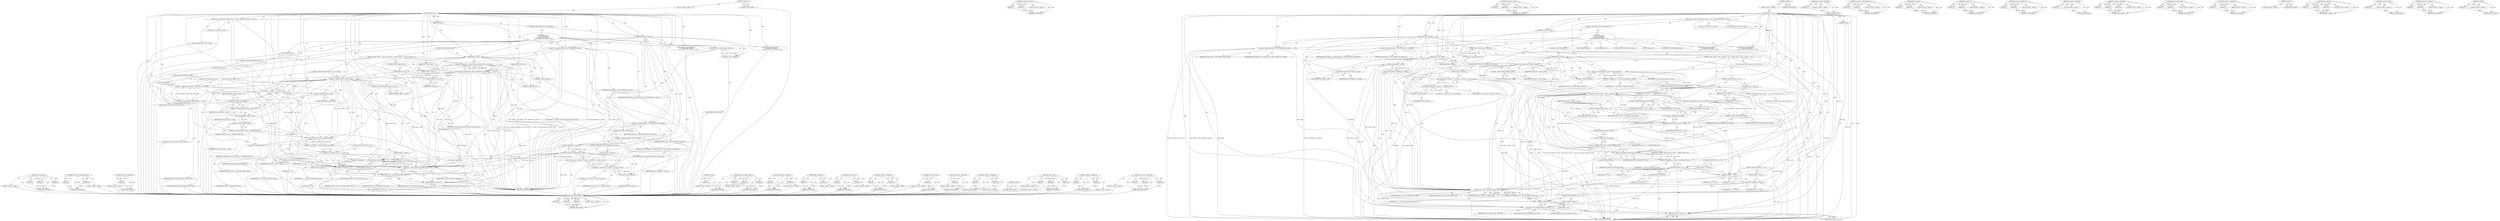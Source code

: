 digraph "&lt;operator&gt;.conditional" {
vulnerable_223 [label=<(METHOD,__jffs2_set_acl)>];
vulnerable_224 [label=<(PARAM,p1)>];
vulnerable_225 [label=<(PARAM,p2)>];
vulnerable_226 [label=<(PARAM,p3)>];
vulnerable_227 [label=<(BLOCK,&lt;empty&gt;,&lt;empty&gt;)>];
vulnerable_228 [label=<(METHOD_RETURN,ANY)>];
vulnerable_175 [label=<(METHOD,&lt;operator&gt;.lessThan)>];
vulnerable_176 [label=<(PARAM,p1)>];
vulnerable_177 [label=<(PARAM,p2)>];
vulnerable_178 [label=<(BLOCK,&lt;empty&gt;,&lt;empty&gt;)>];
vulnerable_179 [label=<(METHOD_RETURN,ANY)>];
vulnerable_200 [label=<(METHOD,&lt;operator&gt;.equals)>];
vulnerable_201 [label=<(PARAM,p1)>];
vulnerable_202 [label=<(PARAM,p2)>];
vulnerable_203 [label=<(BLOCK,&lt;empty&gt;,&lt;empty&gt;)>];
vulnerable_204 [label=<(METHOD_RETURN,ANY)>];
vulnerable_6 [label=<(METHOD,&lt;global&gt;)<SUB>1</SUB>>];
vulnerable_7 [label=<(BLOCK,&lt;empty&gt;,&lt;empty&gt;)<SUB>1</SUB>>];
vulnerable_8 [label=<(METHOD,jffs2_set_acl)<SUB>1</SUB>>];
vulnerable_9 [label=<(PARAM,struct inode *inode)<SUB>1</SUB>>];
vulnerable_10 [label=<(PARAM,struct posix_acl *acl)<SUB>1</SUB>>];
vulnerable_11 [label=<(PARAM,int type)<SUB>1</SUB>>];
vulnerable_12 [label=<(BLOCK,{
	int rc, xprefix;

	switch (type) {
 	case AC...,{
	int rc, xprefix;

	switch (type) {
 	case AC...)<SUB>2</SUB>>];
vulnerable_13 [label="<(LOCAL,int rc: int)<SUB>3</SUB>>"];
vulnerable_14 [label="<(LOCAL,int xprefix: int)<SUB>3</SUB>>"];
vulnerable_15 [label=<(CONTROL_STRUCTURE,SWITCH,switch(type))<SUB>5</SUB>>];
vulnerable_16 [label=<(IDENTIFIER,type,switch(type))<SUB>5</SUB>>];
vulnerable_17 [label="<(BLOCK,{
 	case ACL_TYPE_ACCESS:
 		xprefix = JFFS2_XP...,{
 	case ACL_TYPE_ACCESS:
 		xprefix = JFFS2_XP...)<SUB>5</SUB>>"];
vulnerable_18 [label=<(JUMP_TARGET,case)<SUB>6</SUB>>];
vulnerable_19 [label="<(IDENTIFIER,ACL_TYPE_ACCESS,{
 	case ACL_TYPE_ACCESS:
 		xprefix = JFFS2_XP...)<SUB>6</SUB>>"];
vulnerable_20 [label=<(&lt;operator&gt;.assignment,xprefix = JFFS2_XPREFIX_ACL_ACCESS)<SUB>7</SUB>>];
vulnerable_21 [label=<(IDENTIFIER,xprefix,xprefix = JFFS2_XPREFIX_ACL_ACCESS)<SUB>7</SUB>>];
vulnerable_22 [label=<(IDENTIFIER,JFFS2_XPREFIX_ACL_ACCESS,xprefix = JFFS2_XPREFIX_ACL_ACCESS)<SUB>7</SUB>>];
vulnerable_23 [label=<(CONTROL_STRUCTURE,IF,if (acl))<SUB>8</SUB>>];
vulnerable_24 [label=<(IDENTIFIER,acl,if (acl))<SUB>8</SUB>>];
vulnerable_25 [label=<(BLOCK,{
			umode_t mode = inode-&gt;i_mode;
			rc = posi...,{
			umode_t mode = inode-&gt;i_mode;
			rc = posi...)<SUB>8</SUB>>];
vulnerable_26 [label="<(LOCAL,umode_t mode: umode_t)<SUB>9</SUB>>"];
vulnerable_27 [label=<(&lt;operator&gt;.assignment,mode = inode-&gt;i_mode)<SUB>9</SUB>>];
vulnerable_28 [label=<(IDENTIFIER,mode,mode = inode-&gt;i_mode)<SUB>9</SUB>>];
vulnerable_29 [label=<(&lt;operator&gt;.indirectFieldAccess,inode-&gt;i_mode)<SUB>9</SUB>>];
vulnerable_30 [label=<(IDENTIFIER,inode,mode = inode-&gt;i_mode)<SUB>9</SUB>>];
vulnerable_31 [label=<(FIELD_IDENTIFIER,i_mode,i_mode)<SUB>9</SUB>>];
vulnerable_32 [label=<(&lt;operator&gt;.assignment,rc = posix_acl_equiv_mode(acl, &amp;mode))<SUB>10</SUB>>];
vulnerable_33 [label=<(IDENTIFIER,rc,rc = posix_acl_equiv_mode(acl, &amp;mode))<SUB>10</SUB>>];
vulnerable_34 [label=<(posix_acl_equiv_mode,posix_acl_equiv_mode(acl, &amp;mode))<SUB>10</SUB>>];
vulnerable_35 [label=<(IDENTIFIER,acl,posix_acl_equiv_mode(acl, &amp;mode))<SUB>10</SUB>>];
vulnerable_36 [label=<(&lt;operator&gt;.addressOf,&amp;mode)<SUB>10</SUB>>];
vulnerable_37 [label=<(IDENTIFIER,mode,posix_acl_equiv_mode(acl, &amp;mode))<SUB>10</SUB>>];
vulnerable_38 [label=<(CONTROL_STRUCTURE,IF,if (rc &lt; 0))<SUB>11</SUB>>];
vulnerable_39 [label=<(&lt;operator&gt;.lessThan,rc &lt; 0)<SUB>11</SUB>>];
vulnerable_40 [label=<(IDENTIFIER,rc,rc &lt; 0)<SUB>11</SUB>>];
vulnerable_41 [label=<(LITERAL,0,rc &lt; 0)<SUB>11</SUB>>];
vulnerable_42 [label=<(BLOCK,&lt;empty&gt;,&lt;empty&gt;)<SUB>12</SUB>>];
vulnerable_43 [label=<(RETURN,return rc;,return rc;)<SUB>12</SUB>>];
vulnerable_44 [label=<(IDENTIFIER,rc,return rc;)<SUB>12</SUB>>];
vulnerable_45 [label=<(CONTROL_STRUCTURE,IF,if (inode-&gt;i_mode != mode))<SUB>13</SUB>>];
vulnerable_46 [label=<(&lt;operator&gt;.notEquals,inode-&gt;i_mode != mode)<SUB>13</SUB>>];
vulnerable_47 [label=<(&lt;operator&gt;.indirectFieldAccess,inode-&gt;i_mode)<SUB>13</SUB>>];
vulnerable_48 [label=<(IDENTIFIER,inode,inode-&gt;i_mode != mode)<SUB>13</SUB>>];
vulnerable_49 [label=<(FIELD_IDENTIFIER,i_mode,i_mode)<SUB>13</SUB>>];
vulnerable_50 [label=<(IDENTIFIER,mode,inode-&gt;i_mode != mode)<SUB>13</SUB>>];
vulnerable_51 [label=<(BLOCK,{
 				struct iattr attr;

				attr.ia_valid = ...,{
 				struct iattr attr;

				attr.ia_valid = ...)<SUB>13</SUB>>];
vulnerable_52 [label="<(LOCAL,struct iattr attr: iattr)<SUB>14</SUB>>"];
vulnerable_53 [label=<(&lt;operator&gt;.assignment,attr.ia_valid = ATTR_MODE | ATTR_CTIME)<SUB>16</SUB>>];
vulnerable_54 [label=<(&lt;operator&gt;.fieldAccess,attr.ia_valid)<SUB>16</SUB>>];
vulnerable_55 [label=<(IDENTIFIER,attr,attr.ia_valid = ATTR_MODE | ATTR_CTIME)<SUB>16</SUB>>];
vulnerable_56 [label=<(FIELD_IDENTIFIER,ia_valid,ia_valid)<SUB>16</SUB>>];
vulnerable_57 [label=<(&lt;operator&gt;.or,ATTR_MODE | ATTR_CTIME)<SUB>16</SUB>>];
vulnerable_58 [label=<(IDENTIFIER,ATTR_MODE,ATTR_MODE | ATTR_CTIME)<SUB>16</SUB>>];
vulnerable_59 [label=<(IDENTIFIER,ATTR_CTIME,ATTR_MODE | ATTR_CTIME)<SUB>16</SUB>>];
vulnerable_60 [label=<(&lt;operator&gt;.assignment,attr.ia_mode = mode)<SUB>17</SUB>>];
vulnerable_61 [label=<(&lt;operator&gt;.fieldAccess,attr.ia_mode)<SUB>17</SUB>>];
vulnerable_62 [label=<(IDENTIFIER,attr,attr.ia_mode = mode)<SUB>17</SUB>>];
vulnerable_63 [label=<(FIELD_IDENTIFIER,ia_mode,ia_mode)<SUB>17</SUB>>];
vulnerable_64 [label=<(IDENTIFIER,mode,attr.ia_mode = mode)<SUB>17</SUB>>];
vulnerable_65 [label=<(&lt;operator&gt;.assignment,attr.ia_ctime = CURRENT_TIME_SEC)<SUB>18</SUB>>];
vulnerable_66 [label=<(&lt;operator&gt;.fieldAccess,attr.ia_ctime)<SUB>18</SUB>>];
vulnerable_67 [label=<(IDENTIFIER,attr,attr.ia_ctime = CURRENT_TIME_SEC)<SUB>18</SUB>>];
vulnerable_68 [label=<(FIELD_IDENTIFIER,ia_ctime,ia_ctime)<SUB>18</SUB>>];
vulnerable_69 [label=<(IDENTIFIER,CURRENT_TIME_SEC,attr.ia_ctime = CURRENT_TIME_SEC)<SUB>18</SUB>>];
vulnerable_70 [label=<(&lt;operator&gt;.assignment,rc = jffs2_do_setattr(inode, &amp;attr))<SUB>19</SUB>>];
vulnerable_71 [label=<(IDENTIFIER,rc,rc = jffs2_do_setattr(inode, &amp;attr))<SUB>19</SUB>>];
vulnerable_72 [label=<(jffs2_do_setattr,jffs2_do_setattr(inode, &amp;attr))<SUB>19</SUB>>];
vulnerable_73 [label=<(IDENTIFIER,inode,jffs2_do_setattr(inode, &amp;attr))<SUB>19</SUB>>];
vulnerable_74 [label=<(&lt;operator&gt;.addressOf,&amp;attr)<SUB>19</SUB>>];
vulnerable_75 [label=<(IDENTIFIER,attr,jffs2_do_setattr(inode, &amp;attr))<SUB>19</SUB>>];
vulnerable_76 [label=<(CONTROL_STRUCTURE,IF,if (rc &lt; 0))<SUB>20</SUB>>];
vulnerable_77 [label=<(&lt;operator&gt;.lessThan,rc &lt; 0)<SUB>20</SUB>>];
vulnerable_78 [label=<(IDENTIFIER,rc,rc &lt; 0)<SUB>20</SUB>>];
vulnerable_79 [label=<(LITERAL,0,rc &lt; 0)<SUB>20</SUB>>];
vulnerable_80 [label=<(BLOCK,&lt;empty&gt;,&lt;empty&gt;)<SUB>21</SUB>>];
vulnerable_81 [label=<(RETURN,return rc;,return rc;)<SUB>21</SUB>>];
vulnerable_82 [label=<(IDENTIFIER,rc,return rc;)<SUB>21</SUB>>];
vulnerable_83 [label=<(CONTROL_STRUCTURE,IF,if (rc == 0))<SUB>23</SUB>>];
vulnerable_84 [label=<(&lt;operator&gt;.equals,rc == 0)<SUB>23</SUB>>];
vulnerable_85 [label=<(IDENTIFIER,rc,rc == 0)<SUB>23</SUB>>];
vulnerable_86 [label=<(LITERAL,0,rc == 0)<SUB>23</SUB>>];
vulnerable_87 [label=<(BLOCK,&lt;empty&gt;,&lt;empty&gt;)<SUB>24</SUB>>];
vulnerable_88 [label=<(&lt;operator&gt;.assignment,acl = NULL)<SUB>24</SUB>>];
vulnerable_89 [label=<(IDENTIFIER,acl,acl = NULL)<SUB>24</SUB>>];
vulnerable_90 [label=<(IDENTIFIER,NULL,acl = NULL)<SUB>24</SUB>>];
vulnerable_91 [label=<(CONTROL_STRUCTURE,BREAK,break;)<SUB>26</SUB>>];
vulnerable_92 [label=<(JUMP_TARGET,case)<SUB>27</SUB>>];
vulnerable_93 [label="<(IDENTIFIER,ACL_TYPE_DEFAULT,{
 	case ACL_TYPE_ACCESS:
 		xprefix = JFFS2_XP...)<SUB>27</SUB>>"];
vulnerable_94 [label=<(&lt;operator&gt;.assignment,xprefix = JFFS2_XPREFIX_ACL_DEFAULT)<SUB>28</SUB>>];
vulnerable_95 [label=<(IDENTIFIER,xprefix,xprefix = JFFS2_XPREFIX_ACL_DEFAULT)<SUB>28</SUB>>];
vulnerable_96 [label=<(IDENTIFIER,JFFS2_XPREFIX_ACL_DEFAULT,xprefix = JFFS2_XPREFIX_ACL_DEFAULT)<SUB>28</SUB>>];
vulnerable_97 [label=<(CONTROL_STRUCTURE,IF,if (!S_ISDIR(inode-&gt;i_mode)))<SUB>29</SUB>>];
vulnerable_98 [label=<(&lt;operator&gt;.logicalNot,!S_ISDIR(inode-&gt;i_mode))<SUB>29</SUB>>];
vulnerable_99 [label=<(S_ISDIR,S_ISDIR(inode-&gt;i_mode))<SUB>29</SUB>>];
vulnerable_100 [label=<(&lt;operator&gt;.indirectFieldAccess,inode-&gt;i_mode)<SUB>29</SUB>>];
vulnerable_101 [label=<(IDENTIFIER,inode,S_ISDIR(inode-&gt;i_mode))<SUB>29</SUB>>];
vulnerable_102 [label=<(FIELD_IDENTIFIER,i_mode,i_mode)<SUB>29</SUB>>];
vulnerable_103 [label=<(BLOCK,&lt;empty&gt;,&lt;empty&gt;)<SUB>30</SUB>>];
vulnerable_104 [label="<(RETURN,return acl ? -EACCES : 0;,return acl ? -EACCES : 0;)<SUB>30</SUB>>"];
vulnerable_105 [label="<(&lt;operator&gt;.conditional,acl ? -EACCES : 0)<SUB>30</SUB>>"];
vulnerable_106 [label="<(IDENTIFIER,acl,acl ? -EACCES : 0)<SUB>30</SUB>>"];
vulnerable_107 [label=<(&lt;operator&gt;.minus,-EACCES)<SUB>30</SUB>>];
vulnerable_108 [label=<(IDENTIFIER,EACCES,-EACCES)<SUB>30</SUB>>];
vulnerable_109 [label="<(LITERAL,0,acl ? -EACCES : 0)<SUB>30</SUB>>"];
vulnerable_110 [label=<(CONTROL_STRUCTURE,BREAK,break;)<SUB>31</SUB>>];
vulnerable_111 [label=<(JUMP_TARGET,default)<SUB>32</SUB>>];
vulnerable_112 [label=<(RETURN,return -EINVAL;,return -EINVAL;)<SUB>33</SUB>>];
vulnerable_113 [label=<(&lt;operator&gt;.minus,-EINVAL)<SUB>33</SUB>>];
vulnerable_114 [label=<(IDENTIFIER,EINVAL,-EINVAL)<SUB>33</SUB>>];
vulnerable_115 [label=<(&lt;operator&gt;.assignment,rc = __jffs2_set_acl(inode, xprefix, acl))<SUB>35</SUB>>];
vulnerable_116 [label=<(IDENTIFIER,rc,rc = __jffs2_set_acl(inode, xprefix, acl))<SUB>35</SUB>>];
vulnerable_117 [label=<(__jffs2_set_acl,__jffs2_set_acl(inode, xprefix, acl))<SUB>35</SUB>>];
vulnerable_118 [label=<(IDENTIFIER,inode,__jffs2_set_acl(inode, xprefix, acl))<SUB>35</SUB>>];
vulnerable_119 [label=<(IDENTIFIER,xprefix,__jffs2_set_acl(inode, xprefix, acl))<SUB>35</SUB>>];
vulnerable_120 [label=<(IDENTIFIER,acl,__jffs2_set_acl(inode, xprefix, acl))<SUB>35</SUB>>];
vulnerable_121 [label=<(CONTROL_STRUCTURE,IF,if (!rc))<SUB>36</SUB>>];
vulnerable_122 [label=<(&lt;operator&gt;.logicalNot,!rc)<SUB>36</SUB>>];
vulnerable_123 [label=<(IDENTIFIER,rc,!rc)<SUB>36</SUB>>];
vulnerable_124 [label=<(BLOCK,&lt;empty&gt;,&lt;empty&gt;)<SUB>37</SUB>>];
vulnerable_125 [label=<(set_cached_acl,set_cached_acl(inode, type, acl))<SUB>37</SUB>>];
vulnerable_126 [label=<(IDENTIFIER,inode,set_cached_acl(inode, type, acl))<SUB>37</SUB>>];
vulnerable_127 [label=<(IDENTIFIER,type,set_cached_acl(inode, type, acl))<SUB>37</SUB>>];
vulnerable_128 [label=<(IDENTIFIER,acl,set_cached_acl(inode, type, acl))<SUB>37</SUB>>];
vulnerable_129 [label=<(RETURN,return rc;,return rc;)<SUB>38</SUB>>];
vulnerable_130 [label=<(IDENTIFIER,rc,return rc;)<SUB>38</SUB>>];
vulnerable_131 [label=<(METHOD_RETURN,int)<SUB>1</SUB>>];
vulnerable_133 [label=<(METHOD_RETURN,ANY)<SUB>1</SUB>>];
vulnerable_205 [label=<(METHOD,&lt;operator&gt;.logicalNot)>];
vulnerable_206 [label=<(PARAM,p1)>];
vulnerable_207 [label=<(BLOCK,&lt;empty&gt;,&lt;empty&gt;)>];
vulnerable_208 [label=<(METHOD_RETURN,ANY)>];
vulnerable_161 [label=<(METHOD,&lt;operator&gt;.indirectFieldAccess)>];
vulnerable_162 [label=<(PARAM,p1)>];
vulnerable_163 [label=<(PARAM,p2)>];
vulnerable_164 [label=<(BLOCK,&lt;empty&gt;,&lt;empty&gt;)>];
vulnerable_165 [label=<(METHOD_RETURN,ANY)>];
vulnerable_195 [label=<(METHOD,jffs2_do_setattr)>];
vulnerable_196 [label=<(PARAM,p1)>];
vulnerable_197 [label=<(PARAM,p2)>];
vulnerable_198 [label=<(BLOCK,&lt;empty&gt;,&lt;empty&gt;)>];
vulnerable_199 [label=<(METHOD_RETURN,ANY)>];
vulnerable_190 [label=<(METHOD,&lt;operator&gt;.or)>];
vulnerable_191 [label=<(PARAM,p1)>];
vulnerable_192 [label=<(PARAM,p2)>];
vulnerable_193 [label=<(BLOCK,&lt;empty&gt;,&lt;empty&gt;)>];
vulnerable_194 [label=<(METHOD_RETURN,ANY)>];
vulnerable_185 [label=<(METHOD,&lt;operator&gt;.fieldAccess)>];
vulnerable_186 [label=<(PARAM,p1)>];
vulnerable_187 [label=<(PARAM,p2)>];
vulnerable_188 [label=<(BLOCK,&lt;empty&gt;,&lt;empty&gt;)>];
vulnerable_189 [label=<(METHOD_RETURN,ANY)>];
vulnerable_171 [label=<(METHOD,&lt;operator&gt;.addressOf)>];
vulnerable_172 [label=<(PARAM,p1)>];
vulnerable_173 [label=<(BLOCK,&lt;empty&gt;,&lt;empty&gt;)>];
vulnerable_174 [label=<(METHOD_RETURN,ANY)>];
vulnerable_213 [label=<(METHOD,&lt;operator&gt;.conditional)>];
vulnerable_214 [label=<(PARAM,p1)>];
vulnerable_215 [label=<(PARAM,p2)>];
vulnerable_216 [label=<(PARAM,p3)>];
vulnerable_217 [label=<(BLOCK,&lt;empty&gt;,&lt;empty&gt;)>];
vulnerable_218 [label=<(METHOD_RETURN,ANY)>];
vulnerable_166 [label=<(METHOD,posix_acl_equiv_mode)>];
vulnerable_167 [label=<(PARAM,p1)>];
vulnerable_168 [label=<(PARAM,p2)>];
vulnerable_169 [label=<(BLOCK,&lt;empty&gt;,&lt;empty&gt;)>];
vulnerable_170 [label=<(METHOD_RETURN,ANY)>];
vulnerable_156 [label=<(METHOD,&lt;operator&gt;.assignment)>];
vulnerable_157 [label=<(PARAM,p1)>];
vulnerable_158 [label=<(PARAM,p2)>];
vulnerable_159 [label=<(BLOCK,&lt;empty&gt;,&lt;empty&gt;)>];
vulnerable_160 [label=<(METHOD_RETURN,ANY)>];
vulnerable_150 [label=<(METHOD,&lt;global&gt;)<SUB>1</SUB>>];
vulnerable_151 [label=<(BLOCK,&lt;empty&gt;,&lt;empty&gt;)>];
vulnerable_152 [label=<(METHOD_RETURN,ANY)>];
vulnerable_229 [label=<(METHOD,set_cached_acl)>];
vulnerable_230 [label=<(PARAM,p1)>];
vulnerable_231 [label=<(PARAM,p2)>];
vulnerable_232 [label=<(PARAM,p3)>];
vulnerable_233 [label=<(BLOCK,&lt;empty&gt;,&lt;empty&gt;)>];
vulnerable_234 [label=<(METHOD_RETURN,ANY)>];
vulnerable_219 [label=<(METHOD,&lt;operator&gt;.minus)>];
vulnerable_220 [label=<(PARAM,p1)>];
vulnerable_221 [label=<(BLOCK,&lt;empty&gt;,&lt;empty&gt;)>];
vulnerable_222 [label=<(METHOD_RETURN,ANY)>];
vulnerable_180 [label=<(METHOD,&lt;operator&gt;.notEquals)>];
vulnerable_181 [label=<(PARAM,p1)>];
vulnerable_182 [label=<(PARAM,p2)>];
vulnerable_183 [label=<(BLOCK,&lt;empty&gt;,&lt;empty&gt;)>];
vulnerable_184 [label=<(METHOD_RETURN,ANY)>];
vulnerable_209 [label=<(METHOD,S_ISDIR)>];
vulnerable_210 [label=<(PARAM,p1)>];
vulnerable_211 [label=<(BLOCK,&lt;empty&gt;,&lt;empty&gt;)>];
vulnerable_212 [label=<(METHOD_RETURN,ANY)>];
fixed_212 [label=<(METHOD,set_cached_acl)>];
fixed_213 [label=<(PARAM,p1)>];
fixed_214 [label=<(PARAM,p2)>];
fixed_215 [label=<(PARAM,p3)>];
fixed_216 [label=<(BLOCK,&lt;empty&gt;,&lt;empty&gt;)>];
fixed_217 [label=<(METHOD_RETURN,ANY)>];
fixed_163 [label=<(METHOD,&lt;operator&gt;.indirectFieldAccess)>];
fixed_164 [label=<(PARAM,p1)>];
fixed_165 [label=<(PARAM,p2)>];
fixed_166 [label=<(BLOCK,&lt;empty&gt;,&lt;empty&gt;)>];
fixed_167 [label=<(METHOD_RETURN,ANY)>];
fixed_188 [label=<(METHOD,&lt;operator&gt;.logicalNot)>];
fixed_189 [label=<(PARAM,p1)>];
fixed_190 [label=<(BLOCK,&lt;empty&gt;,&lt;empty&gt;)>];
fixed_191 [label=<(METHOD_RETURN,ANY)>];
fixed_6 [label=<(METHOD,&lt;global&gt;)<SUB>1</SUB>>];
fixed_7 [label=<(BLOCK,&lt;empty&gt;,&lt;empty&gt;)<SUB>1</SUB>>];
fixed_8 [label=<(METHOD,jffs2_set_acl)<SUB>1</SUB>>];
fixed_9 [label=<(PARAM,struct inode *inode)<SUB>1</SUB>>];
fixed_10 [label=<(PARAM,struct posix_acl *acl)<SUB>1</SUB>>];
fixed_11 [label=<(PARAM,int type)<SUB>1</SUB>>];
fixed_12 [label=<(BLOCK,{
	int rc, xprefix;

	switch (type) {
 	case AC...,{
	int rc, xprefix;

	switch (type) {
 	case AC...)<SUB>2</SUB>>];
fixed_13 [label="<(LOCAL,int rc: int)<SUB>3</SUB>>"];
fixed_14 [label="<(LOCAL,int xprefix: int)<SUB>3</SUB>>"];
fixed_15 [label=<(CONTROL_STRUCTURE,SWITCH,switch(type))<SUB>5</SUB>>];
fixed_16 [label=<(IDENTIFIER,type,switch(type))<SUB>5</SUB>>];
fixed_17 [label="<(BLOCK,{
 	case ACL_TYPE_ACCESS:
 		xprefix = JFFS2_XP...,{
 	case ACL_TYPE_ACCESS:
 		xprefix = JFFS2_XP...)<SUB>5</SUB>>"];
fixed_18 [label=<(JUMP_TARGET,case)<SUB>6</SUB>>];
fixed_19 [label="<(IDENTIFIER,ACL_TYPE_ACCESS,{
 	case ACL_TYPE_ACCESS:
 		xprefix = JFFS2_XP...)<SUB>6</SUB>>"];
fixed_20 [label=<(&lt;operator&gt;.assignment,xprefix = JFFS2_XPREFIX_ACL_ACCESS)<SUB>7</SUB>>];
fixed_21 [label=<(IDENTIFIER,xprefix,xprefix = JFFS2_XPREFIX_ACL_ACCESS)<SUB>7</SUB>>];
fixed_22 [label=<(IDENTIFIER,JFFS2_XPREFIX_ACL_ACCESS,xprefix = JFFS2_XPREFIX_ACL_ACCESS)<SUB>7</SUB>>];
fixed_23 [label=<(CONTROL_STRUCTURE,IF,if (acl))<SUB>8</SUB>>];
fixed_24 [label=<(IDENTIFIER,acl,if (acl))<SUB>8</SUB>>];
fixed_25 [label=<(BLOCK,{
			umode_t mode;

			rc = posix_acl_update_mo...,{
			umode_t mode;

			rc = posix_acl_update_mo...)<SUB>8</SUB>>];
fixed_26 [label="<(LOCAL,umode_t mode: umode_t)<SUB>9</SUB>>"];
fixed_27 [label=<(&lt;operator&gt;.assignment,rc = posix_acl_update_mode(inode, &amp;mode, &amp;acl))<SUB>11</SUB>>];
fixed_28 [label=<(IDENTIFIER,rc,rc = posix_acl_update_mode(inode, &amp;mode, &amp;acl))<SUB>11</SUB>>];
fixed_29 [label=<(posix_acl_update_mode,posix_acl_update_mode(inode, &amp;mode, &amp;acl))<SUB>11</SUB>>];
fixed_30 [label=<(IDENTIFIER,inode,posix_acl_update_mode(inode, &amp;mode, &amp;acl))<SUB>11</SUB>>];
fixed_31 [label=<(&lt;operator&gt;.addressOf,&amp;mode)<SUB>11</SUB>>];
fixed_32 [label=<(IDENTIFIER,mode,posix_acl_update_mode(inode, &amp;mode, &amp;acl))<SUB>11</SUB>>];
fixed_33 [label=<(&lt;operator&gt;.addressOf,&amp;acl)<SUB>11</SUB>>];
fixed_34 [label=<(IDENTIFIER,acl,posix_acl_update_mode(inode, &amp;mode, &amp;acl))<SUB>11</SUB>>];
fixed_35 [label=<(CONTROL_STRUCTURE,IF,if (rc))<SUB>12</SUB>>];
fixed_36 [label=<(IDENTIFIER,rc,if (rc))<SUB>12</SUB>>];
fixed_37 [label=<(BLOCK,&lt;empty&gt;,&lt;empty&gt;)<SUB>13</SUB>>];
fixed_38 [label=<(RETURN,return rc;,return rc;)<SUB>13</SUB>>];
fixed_39 [label=<(IDENTIFIER,rc,return rc;)<SUB>13</SUB>>];
fixed_40 [label=<(CONTROL_STRUCTURE,IF,if (inode-&gt;i_mode != mode))<SUB>14</SUB>>];
fixed_41 [label=<(&lt;operator&gt;.notEquals,inode-&gt;i_mode != mode)<SUB>14</SUB>>];
fixed_42 [label=<(&lt;operator&gt;.indirectFieldAccess,inode-&gt;i_mode)<SUB>14</SUB>>];
fixed_43 [label=<(IDENTIFIER,inode,inode-&gt;i_mode != mode)<SUB>14</SUB>>];
fixed_44 [label=<(FIELD_IDENTIFIER,i_mode,i_mode)<SUB>14</SUB>>];
fixed_45 [label=<(IDENTIFIER,mode,inode-&gt;i_mode != mode)<SUB>14</SUB>>];
fixed_46 [label=<(BLOCK,{
 				struct iattr attr;

				attr.ia_valid = ...,{
 				struct iattr attr;

				attr.ia_valid = ...)<SUB>14</SUB>>];
fixed_47 [label="<(LOCAL,struct iattr attr: iattr)<SUB>15</SUB>>"];
fixed_48 [label=<(&lt;operator&gt;.assignment,attr.ia_valid = ATTR_MODE | ATTR_CTIME)<SUB>17</SUB>>];
fixed_49 [label=<(&lt;operator&gt;.fieldAccess,attr.ia_valid)<SUB>17</SUB>>];
fixed_50 [label=<(IDENTIFIER,attr,attr.ia_valid = ATTR_MODE | ATTR_CTIME)<SUB>17</SUB>>];
fixed_51 [label=<(FIELD_IDENTIFIER,ia_valid,ia_valid)<SUB>17</SUB>>];
fixed_52 [label=<(&lt;operator&gt;.or,ATTR_MODE | ATTR_CTIME)<SUB>17</SUB>>];
fixed_53 [label=<(IDENTIFIER,ATTR_MODE,ATTR_MODE | ATTR_CTIME)<SUB>17</SUB>>];
fixed_54 [label=<(IDENTIFIER,ATTR_CTIME,ATTR_MODE | ATTR_CTIME)<SUB>17</SUB>>];
fixed_55 [label=<(&lt;operator&gt;.assignment,attr.ia_mode = mode)<SUB>18</SUB>>];
fixed_56 [label=<(&lt;operator&gt;.fieldAccess,attr.ia_mode)<SUB>18</SUB>>];
fixed_57 [label=<(IDENTIFIER,attr,attr.ia_mode = mode)<SUB>18</SUB>>];
fixed_58 [label=<(FIELD_IDENTIFIER,ia_mode,ia_mode)<SUB>18</SUB>>];
fixed_59 [label=<(IDENTIFIER,mode,attr.ia_mode = mode)<SUB>18</SUB>>];
fixed_60 [label=<(&lt;operator&gt;.assignment,attr.ia_ctime = CURRENT_TIME_SEC)<SUB>19</SUB>>];
fixed_61 [label=<(&lt;operator&gt;.fieldAccess,attr.ia_ctime)<SUB>19</SUB>>];
fixed_62 [label=<(IDENTIFIER,attr,attr.ia_ctime = CURRENT_TIME_SEC)<SUB>19</SUB>>];
fixed_63 [label=<(FIELD_IDENTIFIER,ia_ctime,ia_ctime)<SUB>19</SUB>>];
fixed_64 [label=<(IDENTIFIER,CURRENT_TIME_SEC,attr.ia_ctime = CURRENT_TIME_SEC)<SUB>19</SUB>>];
fixed_65 [label=<(&lt;operator&gt;.assignment,rc = jffs2_do_setattr(inode, &amp;attr))<SUB>20</SUB>>];
fixed_66 [label=<(IDENTIFIER,rc,rc = jffs2_do_setattr(inode, &amp;attr))<SUB>20</SUB>>];
fixed_67 [label=<(jffs2_do_setattr,jffs2_do_setattr(inode, &amp;attr))<SUB>20</SUB>>];
fixed_68 [label=<(IDENTIFIER,inode,jffs2_do_setattr(inode, &amp;attr))<SUB>20</SUB>>];
fixed_69 [label=<(&lt;operator&gt;.addressOf,&amp;attr)<SUB>20</SUB>>];
fixed_70 [label=<(IDENTIFIER,attr,jffs2_do_setattr(inode, &amp;attr))<SUB>20</SUB>>];
fixed_71 [label=<(CONTROL_STRUCTURE,IF,if (rc &lt; 0))<SUB>21</SUB>>];
fixed_72 [label=<(&lt;operator&gt;.lessThan,rc &lt; 0)<SUB>21</SUB>>];
fixed_73 [label=<(IDENTIFIER,rc,rc &lt; 0)<SUB>21</SUB>>];
fixed_74 [label=<(LITERAL,0,rc &lt; 0)<SUB>21</SUB>>];
fixed_75 [label=<(BLOCK,&lt;empty&gt;,&lt;empty&gt;)<SUB>22</SUB>>];
fixed_76 [label=<(RETURN,return rc;,return rc;)<SUB>22</SUB>>];
fixed_77 [label=<(IDENTIFIER,rc,return rc;)<SUB>22</SUB>>];
fixed_78 [label=<(CONTROL_STRUCTURE,BREAK,break;)<SUB>25</SUB>>];
fixed_79 [label=<(JUMP_TARGET,case)<SUB>26</SUB>>];
fixed_80 [label="<(IDENTIFIER,ACL_TYPE_DEFAULT,{
 	case ACL_TYPE_ACCESS:
 		xprefix = JFFS2_XP...)<SUB>26</SUB>>"];
fixed_81 [label=<(&lt;operator&gt;.assignment,xprefix = JFFS2_XPREFIX_ACL_DEFAULT)<SUB>27</SUB>>];
fixed_82 [label=<(IDENTIFIER,xprefix,xprefix = JFFS2_XPREFIX_ACL_DEFAULT)<SUB>27</SUB>>];
fixed_83 [label=<(IDENTIFIER,JFFS2_XPREFIX_ACL_DEFAULT,xprefix = JFFS2_XPREFIX_ACL_DEFAULT)<SUB>27</SUB>>];
fixed_84 [label=<(CONTROL_STRUCTURE,IF,if (!S_ISDIR(inode-&gt;i_mode)))<SUB>28</SUB>>];
fixed_85 [label=<(&lt;operator&gt;.logicalNot,!S_ISDIR(inode-&gt;i_mode))<SUB>28</SUB>>];
fixed_86 [label=<(S_ISDIR,S_ISDIR(inode-&gt;i_mode))<SUB>28</SUB>>];
fixed_87 [label=<(&lt;operator&gt;.indirectFieldAccess,inode-&gt;i_mode)<SUB>28</SUB>>];
fixed_88 [label=<(IDENTIFIER,inode,S_ISDIR(inode-&gt;i_mode))<SUB>28</SUB>>];
fixed_89 [label=<(FIELD_IDENTIFIER,i_mode,i_mode)<SUB>28</SUB>>];
fixed_90 [label=<(BLOCK,&lt;empty&gt;,&lt;empty&gt;)<SUB>29</SUB>>];
fixed_91 [label="<(RETURN,return acl ? -EACCES : 0;,return acl ? -EACCES : 0;)<SUB>29</SUB>>"];
fixed_92 [label="<(&lt;operator&gt;.conditional,acl ? -EACCES : 0)<SUB>29</SUB>>"];
fixed_93 [label="<(IDENTIFIER,acl,acl ? -EACCES : 0)<SUB>29</SUB>>"];
fixed_94 [label=<(&lt;operator&gt;.minus,-EACCES)<SUB>29</SUB>>];
fixed_95 [label=<(IDENTIFIER,EACCES,-EACCES)<SUB>29</SUB>>];
fixed_96 [label="<(LITERAL,0,acl ? -EACCES : 0)<SUB>29</SUB>>"];
fixed_97 [label=<(CONTROL_STRUCTURE,BREAK,break;)<SUB>30</SUB>>];
fixed_98 [label=<(JUMP_TARGET,default)<SUB>31</SUB>>];
fixed_99 [label=<(RETURN,return -EINVAL;,return -EINVAL;)<SUB>32</SUB>>];
fixed_100 [label=<(&lt;operator&gt;.minus,-EINVAL)<SUB>32</SUB>>];
fixed_101 [label=<(IDENTIFIER,EINVAL,-EINVAL)<SUB>32</SUB>>];
fixed_102 [label=<(&lt;operator&gt;.assignment,rc = __jffs2_set_acl(inode, xprefix, acl))<SUB>34</SUB>>];
fixed_103 [label=<(IDENTIFIER,rc,rc = __jffs2_set_acl(inode, xprefix, acl))<SUB>34</SUB>>];
fixed_104 [label=<(__jffs2_set_acl,__jffs2_set_acl(inode, xprefix, acl))<SUB>34</SUB>>];
fixed_105 [label=<(IDENTIFIER,inode,__jffs2_set_acl(inode, xprefix, acl))<SUB>34</SUB>>];
fixed_106 [label=<(IDENTIFIER,xprefix,__jffs2_set_acl(inode, xprefix, acl))<SUB>34</SUB>>];
fixed_107 [label=<(IDENTIFIER,acl,__jffs2_set_acl(inode, xprefix, acl))<SUB>34</SUB>>];
fixed_108 [label=<(CONTROL_STRUCTURE,IF,if (!rc))<SUB>35</SUB>>];
fixed_109 [label=<(&lt;operator&gt;.logicalNot,!rc)<SUB>35</SUB>>];
fixed_110 [label=<(IDENTIFIER,rc,!rc)<SUB>35</SUB>>];
fixed_111 [label=<(BLOCK,&lt;empty&gt;,&lt;empty&gt;)<SUB>36</SUB>>];
fixed_112 [label=<(set_cached_acl,set_cached_acl(inode, type, acl))<SUB>36</SUB>>];
fixed_113 [label=<(IDENTIFIER,inode,set_cached_acl(inode, type, acl))<SUB>36</SUB>>];
fixed_114 [label=<(IDENTIFIER,type,set_cached_acl(inode, type, acl))<SUB>36</SUB>>];
fixed_115 [label=<(IDENTIFIER,acl,set_cached_acl(inode, type, acl))<SUB>36</SUB>>];
fixed_116 [label=<(RETURN,return rc;,return rc;)<SUB>37</SUB>>];
fixed_117 [label=<(IDENTIFIER,rc,return rc;)<SUB>37</SUB>>];
fixed_118 [label=<(METHOD_RETURN,int)<SUB>1</SUB>>];
fixed_120 [label=<(METHOD_RETURN,ANY)<SUB>1</SUB>>];
fixed_192 [label=<(METHOD,S_ISDIR)>];
fixed_193 [label=<(PARAM,p1)>];
fixed_194 [label=<(BLOCK,&lt;empty&gt;,&lt;empty&gt;)>];
fixed_195 [label=<(METHOD_RETURN,ANY)>];
fixed_148 [label=<(METHOD,posix_acl_update_mode)>];
fixed_149 [label=<(PARAM,p1)>];
fixed_150 [label=<(PARAM,p2)>];
fixed_151 [label=<(PARAM,p3)>];
fixed_152 [label=<(BLOCK,&lt;empty&gt;,&lt;empty&gt;)>];
fixed_153 [label=<(METHOD_RETURN,ANY)>];
fixed_183 [label=<(METHOD,&lt;operator&gt;.lessThan)>];
fixed_184 [label=<(PARAM,p1)>];
fixed_185 [label=<(PARAM,p2)>];
fixed_186 [label=<(BLOCK,&lt;empty&gt;,&lt;empty&gt;)>];
fixed_187 [label=<(METHOD_RETURN,ANY)>];
fixed_178 [label=<(METHOD,jffs2_do_setattr)>];
fixed_179 [label=<(PARAM,p1)>];
fixed_180 [label=<(PARAM,p2)>];
fixed_181 [label=<(BLOCK,&lt;empty&gt;,&lt;empty&gt;)>];
fixed_182 [label=<(METHOD_RETURN,ANY)>];
fixed_173 [label=<(METHOD,&lt;operator&gt;.or)>];
fixed_174 [label=<(PARAM,p1)>];
fixed_175 [label=<(PARAM,p2)>];
fixed_176 [label=<(BLOCK,&lt;empty&gt;,&lt;empty&gt;)>];
fixed_177 [label=<(METHOD_RETURN,ANY)>];
fixed_158 [label=<(METHOD,&lt;operator&gt;.notEquals)>];
fixed_159 [label=<(PARAM,p1)>];
fixed_160 [label=<(PARAM,p2)>];
fixed_161 [label=<(BLOCK,&lt;empty&gt;,&lt;empty&gt;)>];
fixed_162 [label=<(METHOD_RETURN,ANY)>];
fixed_202 [label=<(METHOD,&lt;operator&gt;.minus)>];
fixed_203 [label=<(PARAM,p1)>];
fixed_204 [label=<(BLOCK,&lt;empty&gt;,&lt;empty&gt;)>];
fixed_205 [label=<(METHOD_RETURN,ANY)>];
fixed_154 [label=<(METHOD,&lt;operator&gt;.addressOf)>];
fixed_155 [label=<(PARAM,p1)>];
fixed_156 [label=<(BLOCK,&lt;empty&gt;,&lt;empty&gt;)>];
fixed_157 [label=<(METHOD_RETURN,ANY)>];
fixed_143 [label=<(METHOD,&lt;operator&gt;.assignment)>];
fixed_144 [label=<(PARAM,p1)>];
fixed_145 [label=<(PARAM,p2)>];
fixed_146 [label=<(BLOCK,&lt;empty&gt;,&lt;empty&gt;)>];
fixed_147 [label=<(METHOD_RETURN,ANY)>];
fixed_137 [label=<(METHOD,&lt;global&gt;)<SUB>1</SUB>>];
fixed_138 [label=<(BLOCK,&lt;empty&gt;,&lt;empty&gt;)>];
fixed_139 [label=<(METHOD_RETURN,ANY)>];
fixed_206 [label=<(METHOD,__jffs2_set_acl)>];
fixed_207 [label=<(PARAM,p1)>];
fixed_208 [label=<(PARAM,p2)>];
fixed_209 [label=<(PARAM,p3)>];
fixed_210 [label=<(BLOCK,&lt;empty&gt;,&lt;empty&gt;)>];
fixed_211 [label=<(METHOD_RETURN,ANY)>];
fixed_168 [label=<(METHOD,&lt;operator&gt;.fieldAccess)>];
fixed_169 [label=<(PARAM,p1)>];
fixed_170 [label=<(PARAM,p2)>];
fixed_171 [label=<(BLOCK,&lt;empty&gt;,&lt;empty&gt;)>];
fixed_172 [label=<(METHOD_RETURN,ANY)>];
fixed_196 [label=<(METHOD,&lt;operator&gt;.conditional)>];
fixed_197 [label=<(PARAM,p1)>];
fixed_198 [label=<(PARAM,p2)>];
fixed_199 [label=<(PARAM,p3)>];
fixed_200 [label=<(BLOCK,&lt;empty&gt;,&lt;empty&gt;)>];
fixed_201 [label=<(METHOD_RETURN,ANY)>];
vulnerable_223 -> vulnerable_224  [key=0, label="AST: "];
vulnerable_223 -> vulnerable_224  [key=1, label="DDG: "];
vulnerable_223 -> vulnerable_227  [key=0, label="AST: "];
vulnerable_223 -> vulnerable_225  [key=0, label="AST: "];
vulnerable_223 -> vulnerable_225  [key=1, label="DDG: "];
vulnerable_223 -> vulnerable_228  [key=0, label="AST: "];
vulnerable_223 -> vulnerable_228  [key=1, label="CFG: "];
vulnerable_223 -> vulnerable_226  [key=0, label="AST: "];
vulnerable_223 -> vulnerable_226  [key=1, label="DDG: "];
vulnerable_224 -> vulnerable_228  [key=0, label="DDG: p1"];
vulnerable_225 -> vulnerable_228  [key=0, label="DDG: p2"];
vulnerable_226 -> vulnerable_228  [key=0, label="DDG: p3"];
vulnerable_175 -> vulnerable_176  [key=0, label="AST: "];
vulnerable_175 -> vulnerable_176  [key=1, label="DDG: "];
vulnerable_175 -> vulnerable_178  [key=0, label="AST: "];
vulnerable_175 -> vulnerable_177  [key=0, label="AST: "];
vulnerable_175 -> vulnerable_177  [key=1, label="DDG: "];
vulnerable_175 -> vulnerable_179  [key=0, label="AST: "];
vulnerable_175 -> vulnerable_179  [key=1, label="CFG: "];
vulnerable_176 -> vulnerable_179  [key=0, label="DDG: p1"];
vulnerable_177 -> vulnerable_179  [key=0, label="DDG: p2"];
vulnerable_200 -> vulnerable_201  [key=0, label="AST: "];
vulnerable_200 -> vulnerable_201  [key=1, label="DDG: "];
vulnerable_200 -> vulnerable_203  [key=0, label="AST: "];
vulnerable_200 -> vulnerable_202  [key=0, label="AST: "];
vulnerable_200 -> vulnerable_202  [key=1, label="DDG: "];
vulnerable_200 -> vulnerable_204  [key=0, label="AST: "];
vulnerable_200 -> vulnerable_204  [key=1, label="CFG: "];
vulnerable_201 -> vulnerable_204  [key=0, label="DDG: p1"];
vulnerable_202 -> vulnerable_204  [key=0, label="DDG: p2"];
vulnerable_6 -> vulnerable_7  [key=0, label="AST: "];
vulnerable_6 -> vulnerable_133  [key=0, label="AST: "];
vulnerable_6 -> vulnerable_133  [key=1, label="CFG: "];
vulnerable_7 -> vulnerable_8  [key=0, label="AST: "];
vulnerable_8 -> vulnerable_9  [key=0, label="AST: "];
vulnerable_8 -> vulnerable_9  [key=1, label="DDG: "];
vulnerable_8 -> vulnerable_10  [key=0, label="AST: "];
vulnerable_8 -> vulnerable_10  [key=1, label="DDG: "];
vulnerable_8 -> vulnerable_11  [key=0, label="AST: "];
vulnerable_8 -> vulnerable_11  [key=1, label="DDG: "];
vulnerable_8 -> vulnerable_12  [key=0, label="AST: "];
vulnerable_8 -> vulnerable_131  [key=0, label="AST: "];
vulnerable_8 -> vulnerable_16  [key=0, label="CFG: "];
vulnerable_8 -> vulnerable_16  [key=1, label="DDG: "];
vulnerable_8 -> vulnerable_130  [key=0, label="DDG: "];
vulnerable_8 -> vulnerable_19  [key=0, label="DDG: "];
vulnerable_8 -> vulnerable_20  [key=0, label="DDG: "];
vulnerable_8 -> vulnerable_93  [key=0, label="DDG: "];
vulnerable_8 -> vulnerable_94  [key=0, label="DDG: "];
vulnerable_8 -> vulnerable_117  [key=0, label="DDG: "];
vulnerable_8 -> vulnerable_122  [key=0, label="DDG: "];
vulnerable_8 -> vulnerable_24  [key=0, label="DDG: "];
vulnerable_8 -> vulnerable_125  [key=0, label="DDG: "];
vulnerable_8 -> vulnerable_113  [key=0, label="DDG: "];
vulnerable_8 -> vulnerable_105  [key=0, label="DDG: "];
vulnerable_8 -> vulnerable_34  [key=0, label="DDG: "];
vulnerable_8 -> vulnerable_39  [key=0, label="DDG: "];
vulnerable_8 -> vulnerable_46  [key=0, label="DDG: "];
vulnerable_8 -> vulnerable_60  [key=0, label="DDG: "];
vulnerable_8 -> vulnerable_65  [key=0, label="DDG: "];
vulnerable_8 -> vulnerable_84  [key=0, label="DDG: "];
vulnerable_8 -> vulnerable_88  [key=0, label="DDG: "];
vulnerable_8 -> vulnerable_44  [key=0, label="DDG: "];
vulnerable_8 -> vulnerable_107  [key=0, label="DDG: "];
vulnerable_8 -> vulnerable_57  [key=0, label="DDG: "];
vulnerable_8 -> vulnerable_72  [key=0, label="DDG: "];
vulnerable_8 -> vulnerable_77  [key=0, label="DDG: "];
vulnerable_8 -> vulnerable_82  [key=0, label="DDG: "];
vulnerable_9 -> vulnerable_131  [key=0, label="DDG: inode"];
vulnerable_9 -> vulnerable_117  [key=0, label="DDG: inode"];
vulnerable_9 -> vulnerable_27  [key=0, label="DDG: inode"];
vulnerable_9 -> vulnerable_99  [key=0, label="DDG: inode"];
vulnerable_9 -> vulnerable_46  [key=0, label="DDG: inode"];
vulnerable_9 -> vulnerable_72  [key=0, label="DDG: inode"];
vulnerable_10 -> vulnerable_117  [key=0, label="DDG: acl"];
vulnerable_10 -> vulnerable_34  [key=0, label="DDG: acl"];
vulnerable_11 -> vulnerable_131  [key=0, label="DDG: type"];
vulnerable_11 -> vulnerable_125  [key=0, label="DDG: type"];
vulnerable_12 -> vulnerable_13  [key=0, label="AST: "];
vulnerable_12 -> vulnerable_14  [key=0, label="AST: "];
vulnerable_12 -> vulnerable_15  [key=0, label="AST: "];
vulnerable_12 -> vulnerable_115  [key=0, label="AST: "];
vulnerable_12 -> vulnerable_121  [key=0, label="AST: "];
vulnerable_12 -> vulnerable_129  [key=0, label="AST: "];
vulnerable_15 -> vulnerable_16  [key=0, label="AST: "];
vulnerable_15 -> vulnerable_17  [key=0, label="AST: "];
vulnerable_16 -> vulnerable_20  [key=0, label="CFG: "];
vulnerable_16 -> vulnerable_20  [key=1, label="CDG: "];
vulnerable_16 -> vulnerable_94  [key=0, label="CFG: "];
vulnerable_16 -> vulnerable_94  [key=1, label="CDG: "];
vulnerable_16 -> vulnerable_113  [key=0, label="CFG: "];
vulnerable_16 -> vulnerable_113  [key=1, label="CDG: "];
vulnerable_16 -> vulnerable_98  [key=0, label="CDG: "];
vulnerable_16 -> vulnerable_102  [key=0, label="CDG: "];
vulnerable_16 -> vulnerable_112  [key=0, label="CDG: "];
vulnerable_16 -> vulnerable_24  [key=0, label="CDG: "];
vulnerable_16 -> vulnerable_100  [key=0, label="CDG: "];
vulnerable_16 -> vulnerable_99  [key=0, label="CDG: "];
vulnerable_17 -> vulnerable_18  [key=0, label="AST: "];
vulnerable_17 -> vulnerable_19  [key=0, label="AST: "];
vulnerable_17 -> vulnerable_20  [key=0, label="AST: "];
vulnerable_17 -> vulnerable_23  [key=0, label="AST: "];
vulnerable_17 -> vulnerable_91  [key=0, label="AST: "];
vulnerable_17 -> vulnerable_92  [key=0, label="AST: "];
vulnerable_17 -> vulnerable_93  [key=0, label="AST: "];
vulnerable_17 -> vulnerable_94  [key=0, label="AST: "];
vulnerable_17 -> vulnerable_97  [key=0, label="AST: "];
vulnerable_17 -> vulnerable_110  [key=0, label="AST: "];
vulnerable_17 -> vulnerable_111  [key=0, label="AST: "];
vulnerable_17 -> vulnerable_112  [key=0, label="AST: "];
vulnerable_20 -> vulnerable_21  [key=0, label="AST: "];
vulnerable_20 -> vulnerable_22  [key=0, label="AST: "];
vulnerable_20 -> vulnerable_24  [key=0, label="CFG: "];
vulnerable_20 -> vulnerable_131  [key=0, label="DDG: xprefix"];
vulnerable_20 -> vulnerable_131  [key=1, label="DDG: xprefix = JFFS2_XPREFIX_ACL_ACCESS"];
vulnerable_20 -> vulnerable_131  [key=2, label="DDG: JFFS2_XPREFIX_ACL_ACCESS"];
vulnerable_20 -> vulnerable_117  [key=0, label="DDG: xprefix"];
vulnerable_23 -> vulnerable_24  [key=0, label="AST: "];
vulnerable_23 -> vulnerable_25  [key=0, label="AST: "];
vulnerable_24 -> vulnerable_31  [key=0, label="CFG: "];
vulnerable_24 -> vulnerable_31  [key=1, label="CDG: "];
vulnerable_24 -> vulnerable_117  [key=0, label="CFG: "];
vulnerable_24 -> vulnerable_117  [key=1, label="CDG: "];
vulnerable_24 -> vulnerable_34  [key=0, label="CDG: "];
vulnerable_24 -> vulnerable_115  [key=0, label="CDG: "];
vulnerable_24 -> vulnerable_27  [key=0, label="CDG: "];
vulnerable_24 -> vulnerable_129  [key=0, label="CDG: "];
vulnerable_24 -> vulnerable_36  [key=0, label="CDG: "];
vulnerable_24 -> vulnerable_32  [key=0, label="CDG: "];
vulnerable_24 -> vulnerable_122  [key=0, label="CDG: "];
vulnerable_24 -> vulnerable_29  [key=0, label="CDG: "];
vulnerable_24 -> vulnerable_39  [key=0, label="CDG: "];
vulnerable_25 -> vulnerable_26  [key=0, label="AST: "];
vulnerable_25 -> vulnerable_27  [key=0, label="AST: "];
vulnerable_25 -> vulnerable_32  [key=0, label="AST: "];
vulnerable_25 -> vulnerable_38  [key=0, label="AST: "];
vulnerable_25 -> vulnerable_45  [key=0, label="AST: "];
vulnerable_25 -> vulnerable_83  [key=0, label="AST: "];
vulnerable_27 -> vulnerable_28  [key=0, label="AST: "];
vulnerable_27 -> vulnerable_29  [key=0, label="AST: "];
vulnerable_27 -> vulnerable_36  [key=0, label="CFG: "];
vulnerable_27 -> vulnerable_131  [key=0, label="DDG: mode"];
vulnerable_27 -> vulnerable_131  [key=1, label="DDG: inode-&gt;i_mode"];
vulnerable_27 -> vulnerable_131  [key=2, label="DDG: mode = inode-&gt;i_mode"];
vulnerable_27 -> vulnerable_34  [key=0, label="DDG: mode"];
vulnerable_27 -> vulnerable_46  [key=0, label="DDG: mode"];
vulnerable_29 -> vulnerable_30  [key=0, label="AST: "];
vulnerable_29 -> vulnerable_31  [key=0, label="AST: "];
vulnerable_29 -> vulnerable_27  [key=0, label="CFG: "];
vulnerable_31 -> vulnerable_29  [key=0, label="CFG: "];
vulnerable_32 -> vulnerable_33  [key=0, label="AST: "];
vulnerable_32 -> vulnerable_34  [key=0, label="AST: "];
vulnerable_32 -> vulnerable_39  [key=0, label="CFG: "];
vulnerable_32 -> vulnerable_39  [key=1, label="DDG: rc"];
vulnerable_32 -> vulnerable_131  [key=0, label="DDG: posix_acl_equiv_mode(acl, &amp;mode)"];
vulnerable_32 -> vulnerable_131  [key=1, label="DDG: rc = posix_acl_equiv_mode(acl, &amp;mode)"];
vulnerable_34 -> vulnerable_35  [key=0, label="AST: "];
vulnerable_34 -> vulnerable_36  [key=0, label="AST: "];
vulnerable_34 -> vulnerable_32  [key=0, label="CFG: "];
vulnerable_34 -> vulnerable_32  [key=1, label="DDG: acl"];
vulnerable_34 -> vulnerable_32  [key=2, label="DDG: &amp;mode"];
vulnerable_34 -> vulnerable_131  [key=0, label="DDG: acl"];
vulnerable_34 -> vulnerable_131  [key=1, label="DDG: &amp;mode"];
vulnerable_34 -> vulnerable_117  [key=0, label="DDG: acl"];
vulnerable_34 -> vulnerable_46  [key=0, label="DDG: &amp;mode"];
vulnerable_34 -> vulnerable_60  [key=0, label="DDG: &amp;mode"];
vulnerable_36 -> vulnerable_37  [key=0, label="AST: "];
vulnerable_36 -> vulnerable_34  [key=0, label="CFG: "];
vulnerable_38 -> vulnerable_39  [key=0, label="AST: "];
vulnerable_38 -> vulnerable_42  [key=0, label="AST: "];
vulnerable_39 -> vulnerable_40  [key=0, label="AST: "];
vulnerable_39 -> vulnerable_41  [key=0, label="AST: "];
vulnerable_39 -> vulnerable_43  [key=0, label="CFG: "];
vulnerable_39 -> vulnerable_43  [key=1, label="CDG: "];
vulnerable_39 -> vulnerable_49  [key=0, label="CFG: "];
vulnerable_39 -> vulnerable_49  [key=1, label="CDG: "];
vulnerable_39 -> vulnerable_131  [key=0, label="DDG: rc"];
vulnerable_39 -> vulnerable_131  [key=1, label="DDG: rc &lt; 0"];
vulnerable_39 -> vulnerable_84  [key=0, label="DDG: rc"];
vulnerable_39 -> vulnerable_44  [key=0, label="DDG: rc"];
vulnerable_39 -> vulnerable_47  [key=0, label="CDG: "];
vulnerable_39 -> vulnerable_46  [key=0, label="CDG: "];
vulnerable_42 -> vulnerable_43  [key=0, label="AST: "];
vulnerable_43 -> vulnerable_44  [key=0, label="AST: "];
vulnerable_43 -> vulnerable_131  [key=0, label="CFG: "];
vulnerable_43 -> vulnerable_131  [key=1, label="DDG: &lt;RET&gt;"];
vulnerable_44 -> vulnerable_43  [key=0, label="DDG: rc"];
vulnerable_45 -> vulnerable_46  [key=0, label="AST: "];
vulnerable_45 -> vulnerable_51  [key=0, label="AST: "];
vulnerable_46 -> vulnerable_47  [key=0, label="AST: "];
vulnerable_46 -> vulnerable_50  [key=0, label="AST: "];
vulnerable_46 -> vulnerable_56  [key=0, label="CFG: "];
vulnerable_46 -> vulnerable_56  [key=1, label="CDG: "];
vulnerable_46 -> vulnerable_84  [key=0, label="CFG: "];
vulnerable_46 -> vulnerable_84  [key=1, label="CDG: "];
vulnerable_46 -> vulnerable_117  [key=0, label="DDG: inode-&gt;i_mode"];
vulnerable_46 -> vulnerable_117  [key=1, label="CDG: "];
vulnerable_46 -> vulnerable_125  [key=0, label="DDG: inode-&gt;i_mode"];
vulnerable_46 -> vulnerable_60  [key=0, label="DDG: mode"];
vulnerable_46 -> vulnerable_60  [key=1, label="CDG: "];
vulnerable_46 -> vulnerable_72  [key=0, label="DDG: inode-&gt;i_mode"];
vulnerable_46 -> vulnerable_72  [key=1, label="CDG: "];
vulnerable_46 -> vulnerable_115  [key=0, label="CDG: "];
vulnerable_46 -> vulnerable_68  [key=0, label="CDG: "];
vulnerable_46 -> vulnerable_77  [key=0, label="CDG: "];
vulnerable_46 -> vulnerable_57  [key=0, label="CDG: "];
vulnerable_46 -> vulnerable_74  [key=0, label="CDG: "];
vulnerable_46 -> vulnerable_129  [key=0, label="CDG: "];
vulnerable_46 -> vulnerable_54  [key=0, label="CDG: "];
vulnerable_46 -> vulnerable_61  [key=0, label="CDG: "];
vulnerable_46 -> vulnerable_70  [key=0, label="CDG: "];
vulnerable_46 -> vulnerable_66  [key=0, label="CDG: "];
vulnerable_46 -> vulnerable_122  [key=0, label="CDG: "];
vulnerable_46 -> vulnerable_65  [key=0, label="CDG: "];
vulnerable_46 -> vulnerable_53  [key=0, label="CDG: "];
vulnerable_46 -> vulnerable_63  [key=0, label="CDG: "];
vulnerable_47 -> vulnerable_48  [key=0, label="AST: "];
vulnerable_47 -> vulnerable_49  [key=0, label="AST: "];
vulnerable_47 -> vulnerable_46  [key=0, label="CFG: "];
vulnerable_49 -> vulnerable_47  [key=0, label="CFG: "];
vulnerable_51 -> vulnerable_52  [key=0, label="AST: "];
vulnerable_51 -> vulnerable_53  [key=0, label="AST: "];
vulnerable_51 -> vulnerable_60  [key=0, label="AST: "];
vulnerable_51 -> vulnerable_65  [key=0, label="AST: "];
vulnerable_51 -> vulnerable_70  [key=0, label="AST: "];
vulnerable_51 -> vulnerable_76  [key=0, label="AST: "];
vulnerable_53 -> vulnerable_54  [key=0, label="AST: "];
vulnerable_53 -> vulnerable_57  [key=0, label="AST: "];
vulnerable_53 -> vulnerable_63  [key=0, label="CFG: "];
vulnerable_53 -> vulnerable_72  [key=0, label="DDG: attr.ia_valid"];
vulnerable_54 -> vulnerable_55  [key=0, label="AST: "];
vulnerable_54 -> vulnerable_56  [key=0, label="AST: "];
vulnerable_54 -> vulnerable_57  [key=0, label="CFG: "];
vulnerable_56 -> vulnerable_54  [key=0, label="CFG: "];
vulnerable_57 -> vulnerable_58  [key=0, label="AST: "];
vulnerable_57 -> vulnerable_59  [key=0, label="AST: "];
vulnerable_57 -> vulnerable_53  [key=0, label="CFG: "];
vulnerable_57 -> vulnerable_53  [key=1, label="DDG: ATTR_MODE"];
vulnerable_57 -> vulnerable_53  [key=2, label="DDG: ATTR_CTIME"];
vulnerable_57 -> vulnerable_131  [key=0, label="DDG: ATTR_MODE"];
vulnerable_60 -> vulnerable_61  [key=0, label="AST: "];
vulnerable_60 -> vulnerable_64  [key=0, label="AST: "];
vulnerable_60 -> vulnerable_68  [key=0, label="CFG: "];
vulnerable_60 -> vulnerable_72  [key=0, label="DDG: attr.ia_mode"];
vulnerable_61 -> vulnerable_62  [key=0, label="AST: "];
vulnerable_61 -> vulnerable_63  [key=0, label="AST: "];
vulnerable_61 -> vulnerable_60  [key=0, label="CFG: "];
vulnerable_63 -> vulnerable_61  [key=0, label="CFG: "];
vulnerable_65 -> vulnerable_66  [key=0, label="AST: "];
vulnerable_65 -> vulnerable_69  [key=0, label="AST: "];
vulnerable_65 -> vulnerable_74  [key=0, label="CFG: "];
vulnerable_65 -> vulnerable_131  [key=0, label="DDG: CURRENT_TIME_SEC"];
vulnerable_65 -> vulnerable_72  [key=0, label="DDG: attr.ia_ctime"];
vulnerable_66 -> vulnerable_67  [key=0, label="AST: "];
vulnerable_66 -> vulnerable_68  [key=0, label="AST: "];
vulnerable_66 -> vulnerable_65  [key=0, label="CFG: "];
vulnerable_68 -> vulnerable_66  [key=0, label="CFG: "];
vulnerable_70 -> vulnerable_71  [key=0, label="AST: "];
vulnerable_70 -> vulnerable_72  [key=0, label="AST: "];
vulnerable_70 -> vulnerable_77  [key=0, label="CFG: "];
vulnerable_70 -> vulnerable_77  [key=1, label="DDG: rc"];
vulnerable_72 -> vulnerable_73  [key=0, label="AST: "];
vulnerable_72 -> vulnerable_74  [key=0, label="AST: "];
vulnerable_72 -> vulnerable_70  [key=0, label="CFG: "];
vulnerable_72 -> vulnerable_70  [key=1, label="DDG: inode"];
vulnerable_72 -> vulnerable_70  [key=2, label="DDG: &amp;attr"];
vulnerable_72 -> vulnerable_117  [key=0, label="DDG: inode"];
vulnerable_74 -> vulnerable_75  [key=0, label="AST: "];
vulnerable_74 -> vulnerable_72  [key=0, label="CFG: "];
vulnerable_76 -> vulnerable_77  [key=0, label="AST: "];
vulnerable_76 -> vulnerable_80  [key=0, label="AST: "];
vulnerable_77 -> vulnerable_78  [key=0, label="AST: "];
vulnerable_77 -> vulnerable_79  [key=0, label="AST: "];
vulnerable_77 -> vulnerable_81  [key=0, label="CFG: "];
vulnerable_77 -> vulnerable_81  [key=1, label="CDG: "];
vulnerable_77 -> vulnerable_84  [key=0, label="CFG: "];
vulnerable_77 -> vulnerable_84  [key=1, label="DDG: rc"];
vulnerable_77 -> vulnerable_84  [key=2, label="CDG: "];
vulnerable_77 -> vulnerable_82  [key=0, label="DDG: rc"];
vulnerable_77 -> vulnerable_115  [key=0, label="CDG: "];
vulnerable_77 -> vulnerable_129  [key=0, label="CDG: "];
vulnerable_77 -> vulnerable_122  [key=0, label="CDG: "];
vulnerable_77 -> vulnerable_117  [key=0, label="CDG: "];
vulnerable_80 -> vulnerable_81  [key=0, label="AST: "];
vulnerable_81 -> vulnerable_82  [key=0, label="AST: "];
vulnerable_81 -> vulnerable_131  [key=0, label="CFG: "];
vulnerable_81 -> vulnerable_131  [key=1, label="DDG: &lt;RET&gt;"];
vulnerable_82 -> vulnerable_81  [key=0, label="DDG: rc"];
vulnerable_83 -> vulnerable_84  [key=0, label="AST: "];
vulnerable_83 -> vulnerable_87  [key=0, label="AST: "];
vulnerable_84 -> vulnerable_85  [key=0, label="AST: "];
vulnerable_84 -> vulnerable_86  [key=0, label="AST: "];
vulnerable_84 -> vulnerable_88  [key=0, label="CFG: "];
vulnerable_84 -> vulnerable_88  [key=1, label="CDG: "];
vulnerable_84 -> vulnerable_117  [key=0, label="CFG: "];
vulnerable_87 -> vulnerable_88  [key=0, label="AST: "];
vulnerable_88 -> vulnerable_89  [key=0, label="AST: "];
vulnerable_88 -> vulnerable_90  [key=0, label="AST: "];
vulnerable_88 -> vulnerable_117  [key=0, label="CFG: "];
vulnerable_88 -> vulnerable_117  [key=1, label="DDG: acl"];
vulnerable_88 -> vulnerable_131  [key=0, label="DDG: NULL"];
vulnerable_94 -> vulnerable_95  [key=0, label="AST: "];
vulnerable_94 -> vulnerable_96  [key=0, label="AST: "];
vulnerable_94 -> vulnerable_102  [key=0, label="CFG: "];
vulnerable_94 -> vulnerable_131  [key=0, label="DDG: JFFS2_XPREFIX_ACL_DEFAULT"];
vulnerable_94 -> vulnerable_117  [key=0, label="DDG: xprefix"];
vulnerable_97 -> vulnerable_98  [key=0, label="AST: "];
vulnerable_97 -> vulnerable_103  [key=0, label="AST: "];
vulnerable_98 -> vulnerable_99  [key=0, label="AST: "];
vulnerable_98 -> vulnerable_107  [key=0, label="CFG: "];
vulnerable_98 -> vulnerable_107  [key=1, label="CDG: "];
vulnerable_98 -> vulnerable_105  [key=0, label="CFG: "];
vulnerable_98 -> vulnerable_105  [key=1, label="CDG: "];
vulnerable_98 -> vulnerable_117  [key=0, label="CFG: "];
vulnerable_98 -> vulnerable_117  [key=1, label="CDG: "];
vulnerable_98 -> vulnerable_115  [key=0, label="CDG: "];
vulnerable_98 -> vulnerable_104  [key=0, label="CDG: "];
vulnerable_98 -> vulnerable_129  [key=0, label="CDG: "];
vulnerable_98 -> vulnerable_122  [key=0, label="CDG: "];
vulnerable_99 -> vulnerable_100  [key=0, label="AST: "];
vulnerable_99 -> vulnerable_98  [key=0, label="CFG: "];
vulnerable_99 -> vulnerable_98  [key=1, label="DDG: inode-&gt;i_mode"];
vulnerable_99 -> vulnerable_117  [key=0, label="DDG: inode-&gt;i_mode"];
vulnerable_99 -> vulnerable_125  [key=0, label="DDG: inode-&gt;i_mode"];
vulnerable_100 -> vulnerable_101  [key=0, label="AST: "];
vulnerable_100 -> vulnerable_102  [key=0, label="AST: "];
vulnerable_100 -> vulnerable_99  [key=0, label="CFG: "];
vulnerable_102 -> vulnerable_100  [key=0, label="CFG: "];
vulnerable_103 -> vulnerable_104  [key=0, label="AST: "];
vulnerable_104 -> vulnerable_105  [key=0, label="AST: "];
vulnerable_104 -> vulnerable_131  [key=0, label="CFG: "];
vulnerable_104 -> vulnerable_131  [key=1, label="DDG: &lt;RET&gt;"];
vulnerable_105 -> vulnerable_106  [key=0, label="AST: "];
vulnerable_105 -> vulnerable_107  [key=0, label="AST: "];
vulnerable_105 -> vulnerable_109  [key=0, label="AST: "];
vulnerable_105 -> vulnerable_104  [key=0, label="CFG: "];
vulnerable_105 -> vulnerable_104  [key=1, label="DDG: acl ? -EACCES : 0"];
vulnerable_107 -> vulnerable_108  [key=0, label="AST: "];
vulnerable_107 -> vulnerable_105  [key=0, label="CFG: "];
vulnerable_107 -> vulnerable_105  [key=1, label="DDG: EACCES"];
vulnerable_112 -> vulnerable_113  [key=0, label="AST: "];
vulnerable_112 -> vulnerable_131  [key=0, label="CFG: "];
vulnerable_112 -> vulnerable_131  [key=1, label="DDG: &lt;RET&gt;"];
vulnerable_113 -> vulnerable_114  [key=0, label="AST: "];
vulnerable_113 -> vulnerable_112  [key=0, label="CFG: "];
vulnerable_113 -> vulnerable_112  [key=1, label="DDG: -EINVAL"];
vulnerable_115 -> vulnerable_116  [key=0, label="AST: "];
vulnerable_115 -> vulnerable_117  [key=0, label="AST: "];
vulnerable_115 -> vulnerable_122  [key=0, label="CFG: "];
vulnerable_115 -> vulnerable_122  [key=1, label="DDG: rc"];
vulnerable_117 -> vulnerable_118  [key=0, label="AST: "];
vulnerable_117 -> vulnerable_119  [key=0, label="AST: "];
vulnerable_117 -> vulnerable_120  [key=0, label="AST: "];
vulnerable_117 -> vulnerable_115  [key=0, label="CFG: "];
vulnerable_117 -> vulnerable_115  [key=1, label="DDG: inode"];
vulnerable_117 -> vulnerable_115  [key=2, label="DDG: xprefix"];
vulnerable_117 -> vulnerable_115  [key=3, label="DDG: acl"];
vulnerable_117 -> vulnerable_125  [key=0, label="DDG: inode"];
vulnerable_117 -> vulnerable_125  [key=1, label="DDG: acl"];
vulnerable_121 -> vulnerable_122  [key=0, label="AST: "];
vulnerable_121 -> vulnerable_124  [key=0, label="AST: "];
vulnerable_122 -> vulnerable_123  [key=0, label="AST: "];
vulnerable_122 -> vulnerable_125  [key=0, label="CFG: "];
vulnerable_122 -> vulnerable_125  [key=1, label="CDG: "];
vulnerable_122 -> vulnerable_129  [key=0, label="CFG: "];
vulnerable_122 -> vulnerable_130  [key=0, label="DDG: rc"];
vulnerable_124 -> vulnerable_125  [key=0, label="AST: "];
vulnerable_125 -> vulnerable_126  [key=0, label="AST: "];
vulnerable_125 -> vulnerable_127  [key=0, label="AST: "];
vulnerable_125 -> vulnerable_128  [key=0, label="AST: "];
vulnerable_125 -> vulnerable_129  [key=0, label="CFG: "];
vulnerable_129 -> vulnerable_130  [key=0, label="AST: "];
vulnerable_129 -> vulnerable_131  [key=0, label="CFG: "];
vulnerable_129 -> vulnerable_131  [key=1, label="DDG: &lt;RET&gt;"];
vulnerable_130 -> vulnerable_129  [key=0, label="DDG: rc"];
vulnerable_205 -> vulnerable_206  [key=0, label="AST: "];
vulnerable_205 -> vulnerable_206  [key=1, label="DDG: "];
vulnerable_205 -> vulnerable_207  [key=0, label="AST: "];
vulnerable_205 -> vulnerable_208  [key=0, label="AST: "];
vulnerable_205 -> vulnerable_208  [key=1, label="CFG: "];
vulnerable_206 -> vulnerable_208  [key=0, label="DDG: p1"];
vulnerable_161 -> vulnerable_162  [key=0, label="AST: "];
vulnerable_161 -> vulnerable_162  [key=1, label="DDG: "];
vulnerable_161 -> vulnerable_164  [key=0, label="AST: "];
vulnerable_161 -> vulnerable_163  [key=0, label="AST: "];
vulnerable_161 -> vulnerable_163  [key=1, label="DDG: "];
vulnerable_161 -> vulnerable_165  [key=0, label="AST: "];
vulnerable_161 -> vulnerable_165  [key=1, label="CFG: "];
vulnerable_162 -> vulnerable_165  [key=0, label="DDG: p1"];
vulnerable_163 -> vulnerable_165  [key=0, label="DDG: p2"];
vulnerable_195 -> vulnerable_196  [key=0, label="AST: "];
vulnerable_195 -> vulnerable_196  [key=1, label="DDG: "];
vulnerable_195 -> vulnerable_198  [key=0, label="AST: "];
vulnerable_195 -> vulnerable_197  [key=0, label="AST: "];
vulnerable_195 -> vulnerable_197  [key=1, label="DDG: "];
vulnerable_195 -> vulnerable_199  [key=0, label="AST: "];
vulnerable_195 -> vulnerable_199  [key=1, label="CFG: "];
vulnerable_196 -> vulnerable_199  [key=0, label="DDG: p1"];
vulnerable_197 -> vulnerable_199  [key=0, label="DDG: p2"];
vulnerable_190 -> vulnerable_191  [key=0, label="AST: "];
vulnerable_190 -> vulnerable_191  [key=1, label="DDG: "];
vulnerable_190 -> vulnerable_193  [key=0, label="AST: "];
vulnerable_190 -> vulnerable_192  [key=0, label="AST: "];
vulnerable_190 -> vulnerable_192  [key=1, label="DDG: "];
vulnerable_190 -> vulnerable_194  [key=0, label="AST: "];
vulnerable_190 -> vulnerable_194  [key=1, label="CFG: "];
vulnerable_191 -> vulnerable_194  [key=0, label="DDG: p1"];
vulnerable_192 -> vulnerable_194  [key=0, label="DDG: p2"];
vulnerable_185 -> vulnerable_186  [key=0, label="AST: "];
vulnerable_185 -> vulnerable_186  [key=1, label="DDG: "];
vulnerable_185 -> vulnerable_188  [key=0, label="AST: "];
vulnerable_185 -> vulnerable_187  [key=0, label="AST: "];
vulnerable_185 -> vulnerable_187  [key=1, label="DDG: "];
vulnerable_185 -> vulnerable_189  [key=0, label="AST: "];
vulnerable_185 -> vulnerable_189  [key=1, label="CFG: "];
vulnerable_186 -> vulnerable_189  [key=0, label="DDG: p1"];
vulnerable_187 -> vulnerable_189  [key=0, label="DDG: p2"];
vulnerable_171 -> vulnerable_172  [key=0, label="AST: "];
vulnerable_171 -> vulnerable_172  [key=1, label="DDG: "];
vulnerable_171 -> vulnerable_173  [key=0, label="AST: "];
vulnerable_171 -> vulnerable_174  [key=0, label="AST: "];
vulnerable_171 -> vulnerable_174  [key=1, label="CFG: "];
vulnerable_172 -> vulnerable_174  [key=0, label="DDG: p1"];
vulnerable_213 -> vulnerable_214  [key=0, label="AST: "];
vulnerable_213 -> vulnerable_214  [key=1, label="DDG: "];
vulnerable_213 -> vulnerable_217  [key=0, label="AST: "];
vulnerable_213 -> vulnerable_215  [key=0, label="AST: "];
vulnerable_213 -> vulnerable_215  [key=1, label="DDG: "];
vulnerable_213 -> vulnerable_218  [key=0, label="AST: "];
vulnerable_213 -> vulnerable_218  [key=1, label="CFG: "];
vulnerable_213 -> vulnerable_216  [key=0, label="AST: "];
vulnerable_213 -> vulnerable_216  [key=1, label="DDG: "];
vulnerable_214 -> vulnerable_218  [key=0, label="DDG: p1"];
vulnerable_215 -> vulnerable_218  [key=0, label="DDG: p2"];
vulnerable_216 -> vulnerable_218  [key=0, label="DDG: p3"];
vulnerable_166 -> vulnerable_167  [key=0, label="AST: "];
vulnerable_166 -> vulnerable_167  [key=1, label="DDG: "];
vulnerable_166 -> vulnerable_169  [key=0, label="AST: "];
vulnerable_166 -> vulnerable_168  [key=0, label="AST: "];
vulnerable_166 -> vulnerable_168  [key=1, label="DDG: "];
vulnerable_166 -> vulnerable_170  [key=0, label="AST: "];
vulnerable_166 -> vulnerable_170  [key=1, label="CFG: "];
vulnerable_167 -> vulnerable_170  [key=0, label="DDG: p1"];
vulnerable_168 -> vulnerable_170  [key=0, label="DDG: p2"];
vulnerable_156 -> vulnerable_157  [key=0, label="AST: "];
vulnerable_156 -> vulnerable_157  [key=1, label="DDG: "];
vulnerable_156 -> vulnerable_159  [key=0, label="AST: "];
vulnerable_156 -> vulnerable_158  [key=0, label="AST: "];
vulnerable_156 -> vulnerable_158  [key=1, label="DDG: "];
vulnerable_156 -> vulnerable_160  [key=0, label="AST: "];
vulnerable_156 -> vulnerable_160  [key=1, label="CFG: "];
vulnerable_157 -> vulnerable_160  [key=0, label="DDG: p1"];
vulnerable_158 -> vulnerable_160  [key=0, label="DDG: p2"];
vulnerable_150 -> vulnerable_151  [key=0, label="AST: "];
vulnerable_150 -> vulnerable_152  [key=0, label="AST: "];
vulnerable_150 -> vulnerable_152  [key=1, label="CFG: "];
vulnerable_229 -> vulnerable_230  [key=0, label="AST: "];
vulnerable_229 -> vulnerable_230  [key=1, label="DDG: "];
vulnerable_229 -> vulnerable_233  [key=0, label="AST: "];
vulnerable_229 -> vulnerable_231  [key=0, label="AST: "];
vulnerable_229 -> vulnerable_231  [key=1, label="DDG: "];
vulnerable_229 -> vulnerable_234  [key=0, label="AST: "];
vulnerable_229 -> vulnerable_234  [key=1, label="CFG: "];
vulnerable_229 -> vulnerable_232  [key=0, label="AST: "];
vulnerable_229 -> vulnerable_232  [key=1, label="DDG: "];
vulnerable_230 -> vulnerable_234  [key=0, label="DDG: p1"];
vulnerable_231 -> vulnerable_234  [key=0, label="DDG: p2"];
vulnerable_232 -> vulnerable_234  [key=0, label="DDG: p3"];
vulnerable_219 -> vulnerable_220  [key=0, label="AST: "];
vulnerable_219 -> vulnerable_220  [key=1, label="DDG: "];
vulnerable_219 -> vulnerable_221  [key=0, label="AST: "];
vulnerable_219 -> vulnerable_222  [key=0, label="AST: "];
vulnerable_219 -> vulnerable_222  [key=1, label="CFG: "];
vulnerable_220 -> vulnerable_222  [key=0, label="DDG: p1"];
vulnerable_180 -> vulnerable_181  [key=0, label="AST: "];
vulnerable_180 -> vulnerable_181  [key=1, label="DDG: "];
vulnerable_180 -> vulnerable_183  [key=0, label="AST: "];
vulnerable_180 -> vulnerable_182  [key=0, label="AST: "];
vulnerable_180 -> vulnerable_182  [key=1, label="DDG: "];
vulnerable_180 -> vulnerable_184  [key=0, label="AST: "];
vulnerable_180 -> vulnerable_184  [key=1, label="CFG: "];
vulnerable_181 -> vulnerable_184  [key=0, label="DDG: p1"];
vulnerable_182 -> vulnerable_184  [key=0, label="DDG: p2"];
vulnerable_209 -> vulnerable_210  [key=0, label="AST: "];
vulnerable_209 -> vulnerable_210  [key=1, label="DDG: "];
vulnerable_209 -> vulnerable_211  [key=0, label="AST: "];
vulnerable_209 -> vulnerable_212  [key=0, label="AST: "];
vulnerable_209 -> vulnerable_212  [key=1, label="CFG: "];
vulnerable_210 -> vulnerable_212  [key=0, label="DDG: p1"];
fixed_212 -> fixed_213  [key=0, label="AST: "];
fixed_212 -> fixed_213  [key=1, label="DDG: "];
fixed_212 -> fixed_216  [key=0, label="AST: "];
fixed_212 -> fixed_214  [key=0, label="AST: "];
fixed_212 -> fixed_214  [key=1, label="DDG: "];
fixed_212 -> fixed_217  [key=0, label="AST: "];
fixed_212 -> fixed_217  [key=1, label="CFG: "];
fixed_212 -> fixed_215  [key=0, label="AST: "];
fixed_212 -> fixed_215  [key=1, label="DDG: "];
fixed_213 -> fixed_217  [key=0, label="DDG: p1"];
fixed_214 -> fixed_217  [key=0, label="DDG: p2"];
fixed_215 -> fixed_217  [key=0, label="DDG: p3"];
fixed_216 -> vulnerable_223  [key=0];
fixed_217 -> vulnerable_223  [key=0];
fixed_163 -> fixed_164  [key=0, label="AST: "];
fixed_163 -> fixed_164  [key=1, label="DDG: "];
fixed_163 -> fixed_166  [key=0, label="AST: "];
fixed_163 -> fixed_165  [key=0, label="AST: "];
fixed_163 -> fixed_165  [key=1, label="DDG: "];
fixed_163 -> fixed_167  [key=0, label="AST: "];
fixed_163 -> fixed_167  [key=1, label="CFG: "];
fixed_164 -> fixed_167  [key=0, label="DDG: p1"];
fixed_165 -> fixed_167  [key=0, label="DDG: p2"];
fixed_166 -> vulnerable_223  [key=0];
fixed_167 -> vulnerable_223  [key=0];
fixed_188 -> fixed_189  [key=0, label="AST: "];
fixed_188 -> fixed_189  [key=1, label="DDG: "];
fixed_188 -> fixed_190  [key=0, label="AST: "];
fixed_188 -> fixed_191  [key=0, label="AST: "];
fixed_188 -> fixed_191  [key=1, label="CFG: "];
fixed_189 -> fixed_191  [key=0, label="DDG: p1"];
fixed_190 -> vulnerable_223  [key=0];
fixed_191 -> vulnerable_223  [key=0];
fixed_6 -> fixed_7  [key=0, label="AST: "];
fixed_6 -> fixed_120  [key=0, label="AST: "];
fixed_6 -> fixed_120  [key=1, label="CFG: "];
fixed_7 -> fixed_8  [key=0, label="AST: "];
fixed_8 -> fixed_9  [key=0, label="AST: "];
fixed_8 -> fixed_9  [key=1, label="DDG: "];
fixed_8 -> fixed_10  [key=0, label="AST: "];
fixed_8 -> fixed_10  [key=1, label="DDG: "];
fixed_8 -> fixed_11  [key=0, label="AST: "];
fixed_8 -> fixed_11  [key=1, label="DDG: "];
fixed_8 -> fixed_12  [key=0, label="AST: "];
fixed_8 -> fixed_118  [key=0, label="AST: "];
fixed_8 -> fixed_16  [key=0, label="CFG: "];
fixed_8 -> fixed_16  [key=1, label="DDG: "];
fixed_8 -> fixed_117  [key=0, label="DDG: "];
fixed_8 -> fixed_19  [key=0, label="DDG: "];
fixed_8 -> fixed_20  [key=0, label="DDG: "];
fixed_8 -> fixed_80  [key=0, label="DDG: "];
fixed_8 -> fixed_81  [key=0, label="DDG: "];
fixed_8 -> fixed_104  [key=0, label="DDG: "];
fixed_8 -> fixed_109  [key=0, label="DDG: "];
fixed_8 -> fixed_24  [key=0, label="DDG: "];
fixed_8 -> fixed_112  [key=0, label="DDG: "];
fixed_8 -> fixed_100  [key=0, label="DDG: "];
fixed_8 -> fixed_36  [key=0, label="DDG: "];
fixed_8 -> fixed_92  [key=0, label="DDG: "];
fixed_8 -> fixed_29  [key=0, label="DDG: "];
fixed_8 -> fixed_41  [key=0, label="DDG: "];
fixed_8 -> fixed_55  [key=0, label="DDG: "];
fixed_8 -> fixed_60  [key=0, label="DDG: "];
fixed_8 -> fixed_39  [key=0, label="DDG: "];
fixed_8 -> fixed_94  [key=0, label="DDG: "];
fixed_8 -> fixed_52  [key=0, label="DDG: "];
fixed_8 -> fixed_67  [key=0, label="DDG: "];
fixed_8 -> fixed_72  [key=0, label="DDG: "];
fixed_8 -> fixed_77  [key=0, label="DDG: "];
fixed_9 -> fixed_104  [key=0, label="DDG: inode"];
fixed_9 -> fixed_86  [key=0, label="DDG: inode"];
fixed_9 -> fixed_29  [key=0, label="DDG: inode"];
fixed_10 -> fixed_118  [key=0, label="DDG: acl"];
fixed_10 -> fixed_104  [key=0, label="DDG: acl"];
fixed_10 -> fixed_29  [key=0, label="DDG: acl"];
fixed_11 -> fixed_118  [key=0, label="DDG: type"];
fixed_11 -> fixed_112  [key=0, label="DDG: type"];
fixed_12 -> fixed_13  [key=0, label="AST: "];
fixed_12 -> fixed_14  [key=0, label="AST: "];
fixed_12 -> fixed_15  [key=0, label="AST: "];
fixed_12 -> fixed_102  [key=0, label="AST: "];
fixed_12 -> fixed_108  [key=0, label="AST: "];
fixed_12 -> fixed_116  [key=0, label="AST: "];
fixed_13 -> vulnerable_223  [key=0];
fixed_14 -> vulnerable_223  [key=0];
fixed_15 -> fixed_16  [key=0, label="AST: "];
fixed_15 -> fixed_17  [key=0, label="AST: "];
fixed_16 -> fixed_20  [key=0, label="CFG: "];
fixed_16 -> fixed_20  [key=1, label="CDG: "];
fixed_16 -> fixed_81  [key=0, label="CFG: "];
fixed_16 -> fixed_81  [key=1, label="CDG: "];
fixed_16 -> fixed_100  [key=0, label="CFG: "];
fixed_16 -> fixed_100  [key=1, label="CDG: "];
fixed_16 -> fixed_89  [key=0, label="CDG: "];
fixed_16 -> fixed_99  [key=0, label="CDG: "];
fixed_16 -> fixed_85  [key=0, label="CDG: "];
fixed_16 -> fixed_87  [key=0, label="CDG: "];
fixed_16 -> fixed_24  [key=0, label="CDG: "];
fixed_16 -> fixed_86  [key=0, label="CDG: "];
fixed_17 -> fixed_18  [key=0, label="AST: "];
fixed_17 -> fixed_19  [key=0, label="AST: "];
fixed_17 -> fixed_20  [key=0, label="AST: "];
fixed_17 -> fixed_23  [key=0, label="AST: "];
fixed_17 -> fixed_78  [key=0, label="AST: "];
fixed_17 -> fixed_79  [key=0, label="AST: "];
fixed_17 -> fixed_80  [key=0, label="AST: "];
fixed_17 -> fixed_81  [key=0, label="AST: "];
fixed_17 -> fixed_84  [key=0, label="AST: "];
fixed_17 -> fixed_97  [key=0, label="AST: "];
fixed_17 -> fixed_98  [key=0, label="AST: "];
fixed_17 -> fixed_99  [key=0, label="AST: "];
fixed_18 -> vulnerable_223  [key=0];
fixed_19 -> vulnerable_223  [key=0];
fixed_20 -> fixed_21  [key=0, label="AST: "];
fixed_20 -> fixed_22  [key=0, label="AST: "];
fixed_20 -> fixed_24  [key=0, label="CFG: "];
fixed_20 -> fixed_118  [key=0, label="DDG: xprefix"];
fixed_20 -> fixed_118  [key=1, label="DDG: xprefix = JFFS2_XPREFIX_ACL_ACCESS"];
fixed_20 -> fixed_118  [key=2, label="DDG: JFFS2_XPREFIX_ACL_ACCESS"];
fixed_20 -> fixed_104  [key=0, label="DDG: xprefix"];
fixed_21 -> vulnerable_223  [key=0];
fixed_22 -> vulnerable_223  [key=0];
fixed_23 -> fixed_24  [key=0, label="AST: "];
fixed_23 -> fixed_25  [key=0, label="AST: "];
fixed_24 -> fixed_31  [key=0, label="CFG: "];
fixed_24 -> fixed_31  [key=1, label="CDG: "];
fixed_24 -> fixed_104  [key=0, label="CFG: "];
fixed_24 -> fixed_104  [key=1, label="CDG: "];
fixed_24 -> fixed_116  [key=0, label="CDG: "];
fixed_24 -> fixed_102  [key=0, label="CDG: "];
fixed_24 -> fixed_27  [key=0, label="CDG: "];
fixed_24 -> fixed_29  [key=0, label="CDG: "];
fixed_24 -> fixed_33  [key=0, label="CDG: "];
fixed_24 -> fixed_36  [key=0, label="CDG: "];
fixed_24 -> fixed_109  [key=0, label="CDG: "];
fixed_25 -> fixed_26  [key=0, label="AST: "];
fixed_25 -> fixed_27  [key=0, label="AST: "];
fixed_25 -> fixed_35  [key=0, label="AST: "];
fixed_25 -> fixed_40  [key=0, label="AST: "];
fixed_26 -> vulnerable_223  [key=0];
fixed_27 -> fixed_28  [key=0, label="AST: "];
fixed_27 -> fixed_29  [key=0, label="AST: "];
fixed_27 -> fixed_36  [key=0, label="CFG: "];
fixed_27 -> fixed_118  [key=0, label="DDG: rc"];
fixed_27 -> fixed_118  [key=1, label="DDG: posix_acl_update_mode(inode, &amp;mode, &amp;acl)"];
fixed_27 -> fixed_118  [key=2, label="DDG: rc = posix_acl_update_mode(inode, &amp;mode, &amp;acl)"];
fixed_27 -> fixed_39  [key=0, label="DDG: rc"];
fixed_28 -> vulnerable_223  [key=0];
fixed_29 -> fixed_30  [key=0, label="AST: "];
fixed_29 -> fixed_31  [key=0, label="AST: "];
fixed_29 -> fixed_33  [key=0, label="AST: "];
fixed_29 -> fixed_27  [key=0, label="CFG: "];
fixed_29 -> fixed_27  [key=1, label="DDG: inode"];
fixed_29 -> fixed_27  [key=2, label="DDG: &amp;mode"];
fixed_29 -> fixed_27  [key=3, label="DDG: &amp;acl"];
fixed_29 -> fixed_118  [key=0, label="DDG: inode"];
fixed_29 -> fixed_118  [key=1, label="DDG: &amp;mode"];
fixed_29 -> fixed_118  [key=2, label="DDG: &amp;acl"];
fixed_29 -> fixed_104  [key=0, label="DDG: inode"];
fixed_29 -> fixed_104  [key=1, label="DDG: &amp;acl"];
fixed_29 -> fixed_112  [key=0, label="DDG: &amp;acl"];
fixed_29 -> fixed_41  [key=0, label="DDG: inode"];
fixed_29 -> fixed_41  [key=1, label="DDG: &amp;mode"];
fixed_29 -> fixed_55  [key=0, label="DDG: &amp;mode"];
fixed_29 -> fixed_67  [key=0, label="DDG: inode"];
fixed_30 -> vulnerable_223  [key=0];
fixed_31 -> fixed_32  [key=0, label="AST: "];
fixed_31 -> fixed_33  [key=0, label="CFG: "];
fixed_32 -> vulnerable_223  [key=0];
fixed_33 -> fixed_34  [key=0, label="AST: "];
fixed_33 -> fixed_29  [key=0, label="CFG: "];
fixed_34 -> vulnerable_223  [key=0];
fixed_35 -> fixed_36  [key=0, label="AST: "];
fixed_35 -> fixed_37  [key=0, label="AST: "];
fixed_36 -> fixed_38  [key=0, label="CFG: "];
fixed_36 -> fixed_38  [key=1, label="CDG: "];
fixed_36 -> fixed_44  [key=0, label="CFG: "];
fixed_36 -> fixed_44  [key=1, label="CDG: "];
fixed_36 -> fixed_42  [key=0, label="CDG: "];
fixed_36 -> fixed_41  [key=0, label="CDG: "];
fixed_37 -> fixed_38  [key=0, label="AST: "];
fixed_38 -> fixed_39  [key=0, label="AST: "];
fixed_38 -> fixed_118  [key=0, label="CFG: "];
fixed_38 -> fixed_118  [key=1, label="DDG: &lt;RET&gt;"];
fixed_39 -> fixed_38  [key=0, label="DDG: rc"];
fixed_40 -> fixed_41  [key=0, label="AST: "];
fixed_40 -> fixed_46  [key=0, label="AST: "];
fixed_41 -> fixed_42  [key=0, label="AST: "];
fixed_41 -> fixed_45  [key=0, label="AST: "];
fixed_41 -> fixed_51  [key=0, label="CFG: "];
fixed_41 -> fixed_51  [key=1, label="CDG: "];
fixed_41 -> fixed_104  [key=0, label="CFG: "];
fixed_41 -> fixed_104  [key=1, label="DDG: inode-&gt;i_mode"];
fixed_41 -> fixed_104  [key=2, label="CDG: "];
fixed_41 -> fixed_112  [key=0, label="DDG: inode-&gt;i_mode"];
fixed_41 -> fixed_55  [key=0, label="DDG: mode"];
fixed_41 -> fixed_55  [key=1, label="CDG: "];
fixed_41 -> fixed_67  [key=0, label="DDG: inode-&gt;i_mode"];
fixed_41 -> fixed_67  [key=1, label="CDG: "];
fixed_41 -> fixed_48  [key=0, label="CDG: "];
fixed_41 -> fixed_49  [key=0, label="CDG: "];
fixed_41 -> fixed_60  [key=0, label="CDG: "];
fixed_41 -> fixed_116  [key=0, label="CDG: "];
fixed_41 -> fixed_52  [key=0, label="CDG: "];
fixed_41 -> fixed_102  [key=0, label="CDG: "];
fixed_41 -> fixed_72  [key=0, label="CDG: "];
fixed_41 -> fixed_56  [key=0, label="CDG: "];
fixed_41 -> fixed_69  [key=0, label="CDG: "];
fixed_41 -> fixed_65  [key=0, label="CDG: "];
fixed_41 -> fixed_58  [key=0, label="CDG: "];
fixed_41 -> fixed_61  [key=0, label="CDG: "];
fixed_41 -> fixed_63  [key=0, label="CDG: "];
fixed_41 -> fixed_109  [key=0, label="CDG: "];
fixed_42 -> fixed_43  [key=0, label="AST: "];
fixed_42 -> fixed_44  [key=0, label="AST: "];
fixed_42 -> fixed_41  [key=0, label="CFG: "];
fixed_43 -> vulnerable_223  [key=0];
fixed_44 -> fixed_42  [key=0, label="CFG: "];
fixed_45 -> vulnerable_223  [key=0];
fixed_46 -> fixed_47  [key=0, label="AST: "];
fixed_46 -> fixed_48  [key=0, label="AST: "];
fixed_46 -> fixed_55  [key=0, label="AST: "];
fixed_46 -> fixed_60  [key=0, label="AST: "];
fixed_46 -> fixed_65  [key=0, label="AST: "];
fixed_46 -> fixed_71  [key=0, label="AST: "];
fixed_47 -> vulnerable_223  [key=0];
fixed_48 -> fixed_49  [key=0, label="AST: "];
fixed_48 -> fixed_52  [key=0, label="AST: "];
fixed_48 -> fixed_58  [key=0, label="CFG: "];
fixed_48 -> fixed_67  [key=0, label="DDG: attr.ia_valid"];
fixed_49 -> fixed_50  [key=0, label="AST: "];
fixed_49 -> fixed_51  [key=0, label="AST: "];
fixed_49 -> fixed_52  [key=0, label="CFG: "];
fixed_50 -> vulnerable_223  [key=0];
fixed_51 -> fixed_49  [key=0, label="CFG: "];
fixed_52 -> fixed_53  [key=0, label="AST: "];
fixed_52 -> fixed_54  [key=0, label="AST: "];
fixed_52 -> fixed_48  [key=0, label="CFG: "];
fixed_52 -> fixed_48  [key=1, label="DDG: ATTR_MODE"];
fixed_52 -> fixed_48  [key=2, label="DDG: ATTR_CTIME"];
fixed_52 -> fixed_118  [key=0, label="DDG: ATTR_MODE"];
fixed_53 -> vulnerable_223  [key=0];
fixed_54 -> vulnerable_223  [key=0];
fixed_55 -> fixed_56  [key=0, label="AST: "];
fixed_55 -> fixed_59  [key=0, label="AST: "];
fixed_55 -> fixed_63  [key=0, label="CFG: "];
fixed_55 -> fixed_67  [key=0, label="DDG: attr.ia_mode"];
fixed_56 -> fixed_57  [key=0, label="AST: "];
fixed_56 -> fixed_58  [key=0, label="AST: "];
fixed_56 -> fixed_55  [key=0, label="CFG: "];
fixed_57 -> vulnerable_223  [key=0];
fixed_58 -> fixed_56  [key=0, label="CFG: "];
fixed_59 -> vulnerable_223  [key=0];
fixed_60 -> fixed_61  [key=0, label="AST: "];
fixed_60 -> fixed_64  [key=0, label="AST: "];
fixed_60 -> fixed_69  [key=0, label="CFG: "];
fixed_60 -> fixed_118  [key=0, label="DDG: CURRENT_TIME_SEC"];
fixed_60 -> fixed_67  [key=0, label="DDG: attr.ia_ctime"];
fixed_61 -> fixed_62  [key=0, label="AST: "];
fixed_61 -> fixed_63  [key=0, label="AST: "];
fixed_61 -> fixed_60  [key=0, label="CFG: "];
fixed_62 -> vulnerable_223  [key=0];
fixed_63 -> fixed_61  [key=0, label="CFG: "];
fixed_64 -> vulnerable_223  [key=0];
fixed_65 -> fixed_66  [key=0, label="AST: "];
fixed_65 -> fixed_67  [key=0, label="AST: "];
fixed_65 -> fixed_72  [key=0, label="CFG: "];
fixed_65 -> fixed_72  [key=1, label="DDG: rc"];
fixed_66 -> vulnerable_223  [key=0];
fixed_67 -> fixed_68  [key=0, label="AST: "];
fixed_67 -> fixed_69  [key=0, label="AST: "];
fixed_67 -> fixed_65  [key=0, label="CFG: "];
fixed_67 -> fixed_65  [key=1, label="DDG: inode"];
fixed_67 -> fixed_65  [key=2, label="DDG: &amp;attr"];
fixed_67 -> fixed_104  [key=0, label="DDG: inode"];
fixed_68 -> vulnerable_223  [key=0];
fixed_69 -> fixed_70  [key=0, label="AST: "];
fixed_69 -> fixed_67  [key=0, label="CFG: "];
fixed_70 -> vulnerable_223  [key=0];
fixed_71 -> fixed_72  [key=0, label="AST: "];
fixed_71 -> fixed_75  [key=0, label="AST: "];
fixed_72 -> fixed_73  [key=0, label="AST: "];
fixed_72 -> fixed_74  [key=0, label="AST: "];
fixed_72 -> fixed_76  [key=0, label="CFG: "];
fixed_72 -> fixed_76  [key=1, label="CDG: "];
fixed_72 -> fixed_104  [key=0, label="CFG: "];
fixed_72 -> fixed_104  [key=1, label="CDG: "];
fixed_72 -> fixed_77  [key=0, label="DDG: rc"];
fixed_72 -> fixed_116  [key=0, label="CDG: "];
fixed_72 -> fixed_102  [key=0, label="CDG: "];
fixed_72 -> fixed_109  [key=0, label="CDG: "];
fixed_73 -> vulnerable_223  [key=0];
fixed_74 -> vulnerable_223  [key=0];
fixed_75 -> fixed_76  [key=0, label="AST: "];
fixed_76 -> fixed_77  [key=0, label="AST: "];
fixed_76 -> fixed_118  [key=0, label="CFG: "];
fixed_76 -> fixed_118  [key=1, label="DDG: &lt;RET&gt;"];
fixed_77 -> fixed_76  [key=0, label="DDG: rc"];
fixed_78 -> vulnerable_223  [key=0];
fixed_79 -> vulnerable_223  [key=0];
fixed_80 -> vulnerable_223  [key=0];
fixed_81 -> fixed_82  [key=0, label="AST: "];
fixed_81 -> fixed_83  [key=0, label="AST: "];
fixed_81 -> fixed_89  [key=0, label="CFG: "];
fixed_81 -> fixed_118  [key=0, label="DDG: JFFS2_XPREFIX_ACL_DEFAULT"];
fixed_81 -> fixed_104  [key=0, label="DDG: xprefix"];
fixed_82 -> vulnerable_223  [key=0];
fixed_83 -> vulnerable_223  [key=0];
fixed_84 -> fixed_85  [key=0, label="AST: "];
fixed_84 -> fixed_90  [key=0, label="AST: "];
fixed_85 -> fixed_86  [key=0, label="AST: "];
fixed_85 -> fixed_94  [key=0, label="CFG: "];
fixed_85 -> fixed_94  [key=1, label="CDG: "];
fixed_85 -> fixed_92  [key=0, label="CFG: "];
fixed_85 -> fixed_92  [key=1, label="CDG: "];
fixed_85 -> fixed_104  [key=0, label="CFG: "];
fixed_85 -> fixed_104  [key=1, label="CDG: "];
fixed_85 -> fixed_116  [key=0, label="CDG: "];
fixed_85 -> fixed_102  [key=0, label="CDG: "];
fixed_85 -> fixed_91  [key=0, label="CDG: "];
fixed_85 -> fixed_109  [key=0, label="CDG: "];
fixed_86 -> fixed_87  [key=0, label="AST: "];
fixed_86 -> fixed_85  [key=0, label="CFG: "];
fixed_86 -> fixed_85  [key=1, label="DDG: inode-&gt;i_mode"];
fixed_86 -> fixed_104  [key=0, label="DDG: inode-&gt;i_mode"];
fixed_86 -> fixed_112  [key=0, label="DDG: inode-&gt;i_mode"];
fixed_87 -> fixed_88  [key=0, label="AST: "];
fixed_87 -> fixed_89  [key=0, label="AST: "];
fixed_87 -> fixed_86  [key=0, label="CFG: "];
fixed_88 -> vulnerable_223  [key=0];
fixed_89 -> fixed_87  [key=0, label="CFG: "];
fixed_90 -> fixed_91  [key=0, label="AST: "];
fixed_91 -> fixed_92  [key=0, label="AST: "];
fixed_91 -> fixed_118  [key=0, label="CFG: "];
fixed_91 -> fixed_118  [key=1, label="DDG: &lt;RET&gt;"];
fixed_92 -> fixed_93  [key=0, label="AST: "];
fixed_92 -> fixed_94  [key=0, label="AST: "];
fixed_92 -> fixed_96  [key=0, label="AST: "];
fixed_92 -> fixed_91  [key=0, label="CFG: "];
fixed_92 -> fixed_91  [key=1, label="DDG: acl ? -EACCES : 0"];
fixed_93 -> vulnerable_223  [key=0];
fixed_94 -> fixed_95  [key=0, label="AST: "];
fixed_94 -> fixed_92  [key=0, label="CFG: "];
fixed_94 -> fixed_92  [key=1, label="DDG: EACCES"];
fixed_95 -> vulnerable_223  [key=0];
fixed_96 -> vulnerable_223  [key=0];
fixed_97 -> vulnerable_223  [key=0];
fixed_98 -> vulnerable_223  [key=0];
fixed_99 -> fixed_100  [key=0, label="AST: "];
fixed_99 -> fixed_118  [key=0, label="CFG: "];
fixed_99 -> fixed_118  [key=1, label="DDG: &lt;RET&gt;"];
fixed_100 -> fixed_101  [key=0, label="AST: "];
fixed_100 -> fixed_99  [key=0, label="CFG: "];
fixed_100 -> fixed_99  [key=1, label="DDG: -EINVAL"];
fixed_101 -> vulnerable_223  [key=0];
fixed_102 -> fixed_103  [key=0, label="AST: "];
fixed_102 -> fixed_104  [key=0, label="AST: "];
fixed_102 -> fixed_109  [key=0, label="CFG: "];
fixed_102 -> fixed_109  [key=1, label="DDG: rc"];
fixed_103 -> vulnerable_223  [key=0];
fixed_104 -> fixed_105  [key=0, label="AST: "];
fixed_104 -> fixed_106  [key=0, label="AST: "];
fixed_104 -> fixed_107  [key=0, label="AST: "];
fixed_104 -> fixed_102  [key=0, label="CFG: "];
fixed_104 -> fixed_102  [key=1, label="DDG: inode"];
fixed_104 -> fixed_102  [key=2, label="DDG: xprefix"];
fixed_104 -> fixed_102  [key=3, label="DDG: acl"];
fixed_104 -> fixed_112  [key=0, label="DDG: inode"];
fixed_104 -> fixed_112  [key=1, label="DDG: acl"];
fixed_105 -> vulnerable_223  [key=0];
fixed_106 -> vulnerable_223  [key=0];
fixed_107 -> vulnerable_223  [key=0];
fixed_108 -> fixed_109  [key=0, label="AST: "];
fixed_108 -> fixed_111  [key=0, label="AST: "];
fixed_109 -> fixed_110  [key=0, label="AST: "];
fixed_109 -> fixed_112  [key=0, label="CFG: "];
fixed_109 -> fixed_112  [key=1, label="CDG: "];
fixed_109 -> fixed_116  [key=0, label="CFG: "];
fixed_109 -> fixed_117  [key=0, label="DDG: rc"];
fixed_110 -> vulnerable_223  [key=0];
fixed_111 -> fixed_112  [key=0, label="AST: "];
fixed_112 -> fixed_113  [key=0, label="AST: "];
fixed_112 -> fixed_114  [key=0, label="AST: "];
fixed_112 -> fixed_115  [key=0, label="AST: "];
fixed_112 -> fixed_116  [key=0, label="CFG: "];
fixed_113 -> vulnerable_223  [key=0];
fixed_114 -> vulnerable_223  [key=0];
fixed_115 -> vulnerable_223  [key=0];
fixed_116 -> fixed_117  [key=0, label="AST: "];
fixed_116 -> fixed_118  [key=0, label="CFG: "];
fixed_116 -> fixed_118  [key=1, label="DDG: &lt;RET&gt;"];
fixed_117 -> fixed_116  [key=0, label="DDG: rc"];
fixed_118 -> vulnerable_223  [key=0];
fixed_120 -> vulnerable_223  [key=0];
fixed_192 -> fixed_193  [key=0, label="AST: "];
fixed_192 -> fixed_193  [key=1, label="DDG: "];
fixed_192 -> fixed_194  [key=0, label="AST: "];
fixed_192 -> fixed_195  [key=0, label="AST: "];
fixed_192 -> fixed_195  [key=1, label="CFG: "];
fixed_193 -> fixed_195  [key=0, label="DDG: p1"];
fixed_194 -> vulnerable_223  [key=0];
fixed_195 -> vulnerable_223  [key=0];
fixed_148 -> fixed_149  [key=0, label="AST: "];
fixed_148 -> fixed_149  [key=1, label="DDG: "];
fixed_148 -> fixed_152  [key=0, label="AST: "];
fixed_148 -> fixed_150  [key=0, label="AST: "];
fixed_148 -> fixed_150  [key=1, label="DDG: "];
fixed_148 -> fixed_153  [key=0, label="AST: "];
fixed_148 -> fixed_153  [key=1, label="CFG: "];
fixed_148 -> fixed_151  [key=0, label="AST: "];
fixed_148 -> fixed_151  [key=1, label="DDG: "];
fixed_149 -> fixed_153  [key=0, label="DDG: p1"];
fixed_150 -> fixed_153  [key=0, label="DDG: p2"];
fixed_151 -> fixed_153  [key=0, label="DDG: p3"];
fixed_152 -> vulnerable_223  [key=0];
fixed_153 -> vulnerable_223  [key=0];
fixed_183 -> fixed_184  [key=0, label="AST: "];
fixed_183 -> fixed_184  [key=1, label="DDG: "];
fixed_183 -> fixed_186  [key=0, label="AST: "];
fixed_183 -> fixed_185  [key=0, label="AST: "];
fixed_183 -> fixed_185  [key=1, label="DDG: "];
fixed_183 -> fixed_187  [key=0, label="AST: "];
fixed_183 -> fixed_187  [key=1, label="CFG: "];
fixed_184 -> fixed_187  [key=0, label="DDG: p1"];
fixed_185 -> fixed_187  [key=0, label="DDG: p2"];
fixed_186 -> vulnerable_223  [key=0];
fixed_187 -> vulnerable_223  [key=0];
fixed_178 -> fixed_179  [key=0, label="AST: "];
fixed_178 -> fixed_179  [key=1, label="DDG: "];
fixed_178 -> fixed_181  [key=0, label="AST: "];
fixed_178 -> fixed_180  [key=0, label="AST: "];
fixed_178 -> fixed_180  [key=1, label="DDG: "];
fixed_178 -> fixed_182  [key=0, label="AST: "];
fixed_178 -> fixed_182  [key=1, label="CFG: "];
fixed_179 -> fixed_182  [key=0, label="DDG: p1"];
fixed_180 -> fixed_182  [key=0, label="DDG: p2"];
fixed_181 -> vulnerable_223  [key=0];
fixed_182 -> vulnerable_223  [key=0];
fixed_173 -> fixed_174  [key=0, label="AST: "];
fixed_173 -> fixed_174  [key=1, label="DDG: "];
fixed_173 -> fixed_176  [key=0, label="AST: "];
fixed_173 -> fixed_175  [key=0, label="AST: "];
fixed_173 -> fixed_175  [key=1, label="DDG: "];
fixed_173 -> fixed_177  [key=0, label="AST: "];
fixed_173 -> fixed_177  [key=1, label="CFG: "];
fixed_174 -> fixed_177  [key=0, label="DDG: p1"];
fixed_175 -> fixed_177  [key=0, label="DDG: p2"];
fixed_176 -> vulnerable_223  [key=0];
fixed_177 -> vulnerable_223  [key=0];
fixed_158 -> fixed_159  [key=0, label="AST: "];
fixed_158 -> fixed_159  [key=1, label="DDG: "];
fixed_158 -> fixed_161  [key=0, label="AST: "];
fixed_158 -> fixed_160  [key=0, label="AST: "];
fixed_158 -> fixed_160  [key=1, label="DDG: "];
fixed_158 -> fixed_162  [key=0, label="AST: "];
fixed_158 -> fixed_162  [key=1, label="CFG: "];
fixed_159 -> fixed_162  [key=0, label="DDG: p1"];
fixed_160 -> fixed_162  [key=0, label="DDG: p2"];
fixed_161 -> vulnerable_223  [key=0];
fixed_162 -> vulnerable_223  [key=0];
fixed_202 -> fixed_203  [key=0, label="AST: "];
fixed_202 -> fixed_203  [key=1, label="DDG: "];
fixed_202 -> fixed_204  [key=0, label="AST: "];
fixed_202 -> fixed_205  [key=0, label="AST: "];
fixed_202 -> fixed_205  [key=1, label="CFG: "];
fixed_203 -> fixed_205  [key=0, label="DDG: p1"];
fixed_204 -> vulnerable_223  [key=0];
fixed_205 -> vulnerable_223  [key=0];
fixed_154 -> fixed_155  [key=0, label="AST: "];
fixed_154 -> fixed_155  [key=1, label="DDG: "];
fixed_154 -> fixed_156  [key=0, label="AST: "];
fixed_154 -> fixed_157  [key=0, label="AST: "];
fixed_154 -> fixed_157  [key=1, label="CFG: "];
fixed_155 -> fixed_157  [key=0, label="DDG: p1"];
fixed_156 -> vulnerable_223  [key=0];
fixed_157 -> vulnerable_223  [key=0];
fixed_143 -> fixed_144  [key=0, label="AST: "];
fixed_143 -> fixed_144  [key=1, label="DDG: "];
fixed_143 -> fixed_146  [key=0, label="AST: "];
fixed_143 -> fixed_145  [key=0, label="AST: "];
fixed_143 -> fixed_145  [key=1, label="DDG: "];
fixed_143 -> fixed_147  [key=0, label="AST: "];
fixed_143 -> fixed_147  [key=1, label="CFG: "];
fixed_144 -> fixed_147  [key=0, label="DDG: p1"];
fixed_145 -> fixed_147  [key=0, label="DDG: p2"];
fixed_146 -> vulnerable_223  [key=0];
fixed_147 -> vulnerable_223  [key=0];
fixed_137 -> fixed_138  [key=0, label="AST: "];
fixed_137 -> fixed_139  [key=0, label="AST: "];
fixed_137 -> fixed_139  [key=1, label="CFG: "];
fixed_138 -> vulnerable_223  [key=0];
fixed_139 -> vulnerable_223  [key=0];
fixed_206 -> fixed_207  [key=0, label="AST: "];
fixed_206 -> fixed_207  [key=1, label="DDG: "];
fixed_206 -> fixed_210  [key=0, label="AST: "];
fixed_206 -> fixed_208  [key=0, label="AST: "];
fixed_206 -> fixed_208  [key=1, label="DDG: "];
fixed_206 -> fixed_211  [key=0, label="AST: "];
fixed_206 -> fixed_211  [key=1, label="CFG: "];
fixed_206 -> fixed_209  [key=0, label="AST: "];
fixed_206 -> fixed_209  [key=1, label="DDG: "];
fixed_207 -> fixed_211  [key=0, label="DDG: p1"];
fixed_208 -> fixed_211  [key=0, label="DDG: p2"];
fixed_209 -> fixed_211  [key=0, label="DDG: p3"];
fixed_210 -> vulnerable_223  [key=0];
fixed_211 -> vulnerable_223  [key=0];
fixed_168 -> fixed_169  [key=0, label="AST: "];
fixed_168 -> fixed_169  [key=1, label="DDG: "];
fixed_168 -> fixed_171  [key=0, label="AST: "];
fixed_168 -> fixed_170  [key=0, label="AST: "];
fixed_168 -> fixed_170  [key=1, label="DDG: "];
fixed_168 -> fixed_172  [key=0, label="AST: "];
fixed_168 -> fixed_172  [key=1, label="CFG: "];
fixed_169 -> fixed_172  [key=0, label="DDG: p1"];
fixed_170 -> fixed_172  [key=0, label="DDG: p2"];
fixed_171 -> vulnerable_223  [key=0];
fixed_172 -> vulnerable_223  [key=0];
fixed_196 -> fixed_197  [key=0, label="AST: "];
fixed_196 -> fixed_197  [key=1, label="DDG: "];
fixed_196 -> fixed_200  [key=0, label="AST: "];
fixed_196 -> fixed_198  [key=0, label="AST: "];
fixed_196 -> fixed_198  [key=1, label="DDG: "];
fixed_196 -> fixed_201  [key=0, label="AST: "];
fixed_196 -> fixed_201  [key=1, label="CFG: "];
fixed_196 -> fixed_199  [key=0, label="AST: "];
fixed_196 -> fixed_199  [key=1, label="DDG: "];
fixed_197 -> fixed_201  [key=0, label="DDG: p1"];
fixed_198 -> fixed_201  [key=0, label="DDG: p2"];
fixed_199 -> fixed_201  [key=0, label="DDG: p3"];
fixed_200 -> vulnerable_223  [key=0];
fixed_201 -> vulnerable_223  [key=0];
}
